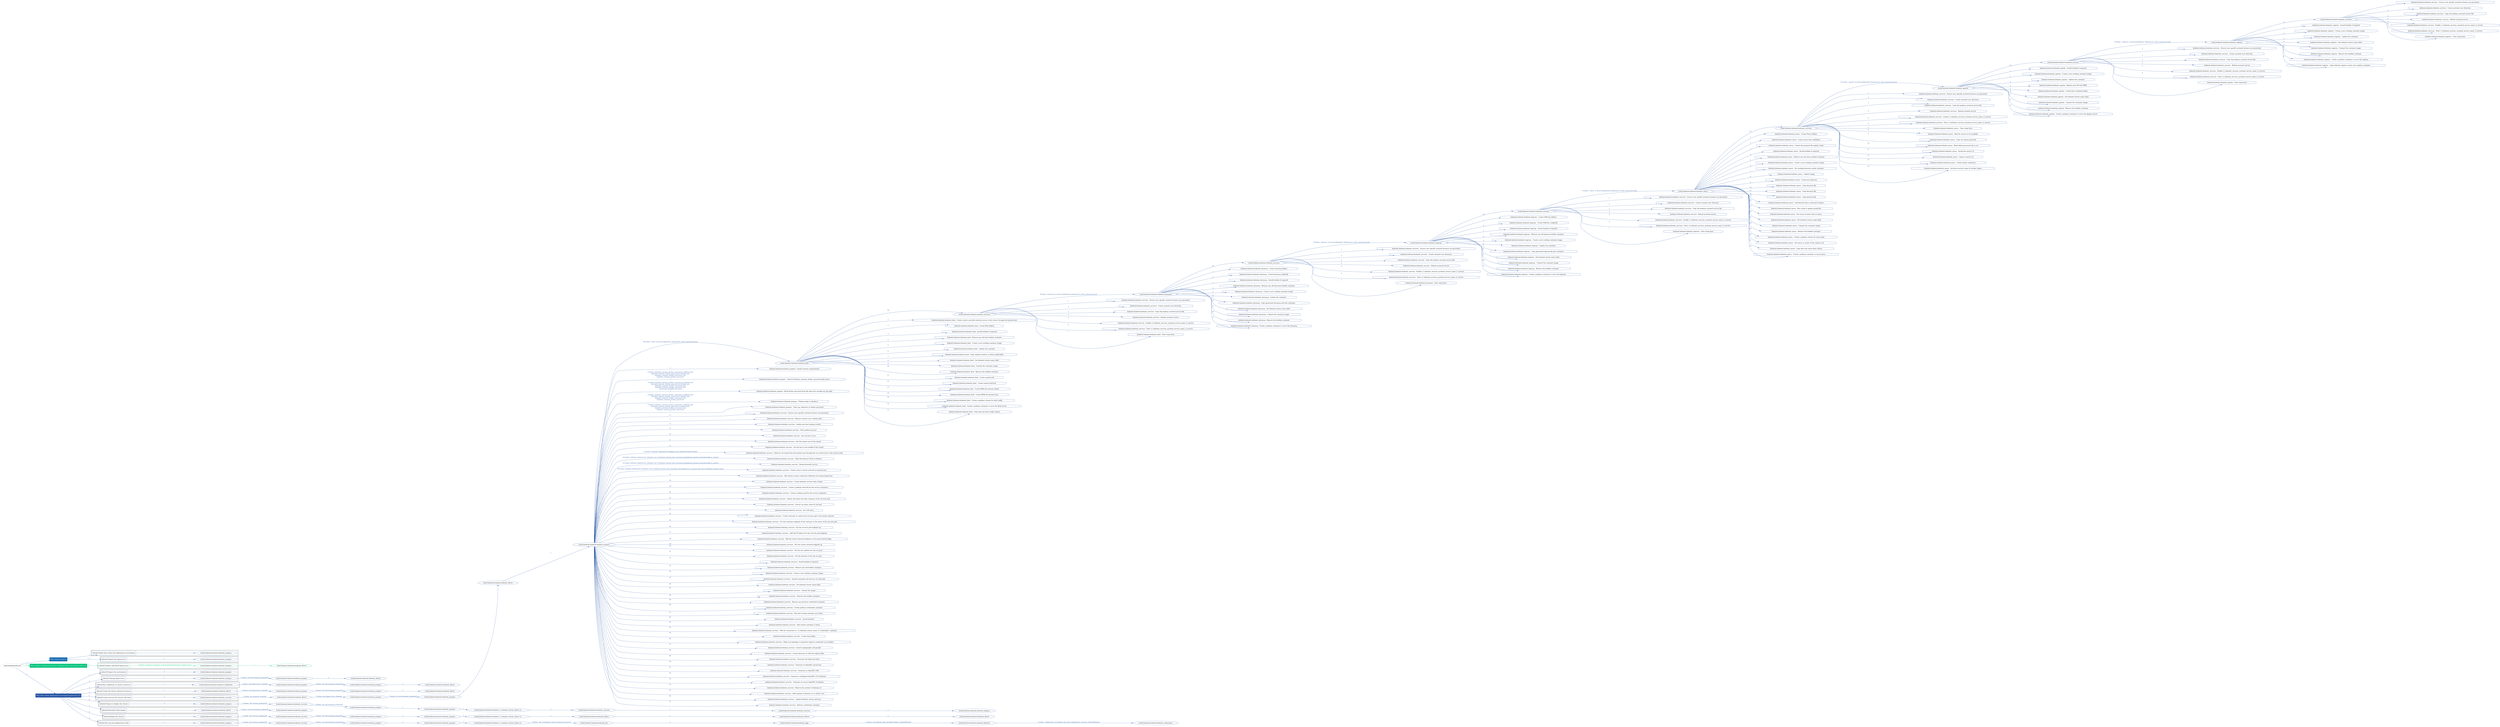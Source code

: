 digraph {
	graph [concentrate=true ordering=in rankdir=LR ratio=fill]
	edge [esep=5 sep=10]
	"kubeinit/playbook.yml" [id=root_node style=dotted]
	play_c4986d19 [label="Play: Initial setup (1)" color="#176db5" fontcolor="#ffffff" id=play_c4986d19 shape=box style=filled tooltip=localhost]
	"kubeinit/playbook.yml" -> play_c4986d19 [label="1 " color="#176db5" fontcolor="#176db5" id=edge_4c399816 labeltooltip="1 " tooltip="1 "]
	subgraph "kubeinit.kubeinit.kubeinit_prepare" {
		role_25218439 [label="[role] kubeinit.kubeinit.kubeinit_prepare" color="#176db5" id=role_25218439 tooltip="kubeinit.kubeinit.kubeinit_prepare"]
	}
	subgraph "kubeinit.kubeinit.kubeinit_prepare" {
		role_eb4c49dd [label="[role] kubeinit.kubeinit.kubeinit_prepare" color="#176db5" id=role_eb4c49dd tooltip="kubeinit.kubeinit.kubeinit_prepare"]
	}
	subgraph "Play: Initial setup (1)" {
		play_c4986d19 -> block_4089d817 [label=1 color="#176db5" fontcolor="#176db5" id=edge_60837328 labeltooltip=1 tooltip=1]
		subgraph cluster_block_4089d817 {
			block_4089d817 [label="[block] Gather facts about the deployment environment" color="#176db5" id=block_4089d817 labeltooltip="Gather facts about the deployment environment" shape=box tooltip="Gather facts about the deployment environment"]
			block_4089d817 -> role_25218439 [label="1 " color="#176db5" fontcolor="#176db5" id=edge_5487b2f8 labeltooltip="1 " tooltip="1 "]
		}
		play_c4986d19 -> block_7ae8be38 [label=2 color="#176db5" fontcolor="#176db5" id=edge_5e8a6f24 labeltooltip=2 tooltip=2]
		subgraph cluster_block_7ae8be38 {
			block_7ae8be38 [label="[block] Prepare the hypervisors" color="#176db5" id=block_7ae8be38 labeltooltip="Prepare the hypervisors" shape=box tooltip="Prepare the hypervisors"]
			block_7ae8be38 -> role_eb4c49dd [label="1 " color="#176db5" fontcolor="#176db5" id=edge_39fa0b63 labeltooltip="1 " tooltip="1 "]
		}
	}
	play_5901e4c5 [label="Play: Prepare all hypervisor hosts to deploy service and cluster nodes (0)" color="#07c57e" fontcolor="#ffffff" id=play_5901e4c5 shape=box style=filled tooltip="Play: Prepare all hypervisor hosts to deploy service and cluster nodes (0)"]
	"kubeinit/playbook.yml" -> play_5901e4c5 [label="2 " color="#07c57e" fontcolor="#07c57e" id=edge_fc8f5c3b labeltooltip="2 " tooltip="2 "]
	subgraph "kubeinit.kubeinit.kubeinit_libvirt" {
		role_a5975283 [label="[role] kubeinit.kubeinit.kubeinit_libvirt" color="#07c57e" id=role_a5975283 tooltip="kubeinit.kubeinit.kubeinit_libvirt"]
	}
	subgraph "kubeinit.kubeinit.kubeinit_prepare" {
		role_7b05e54f [label="[role] kubeinit.kubeinit.kubeinit_prepare" color="#07c57e" id=role_7b05e54f tooltip="kubeinit.kubeinit.kubeinit_prepare"]
		role_7b05e54f -> role_a5975283 [label="1 " color="#07c57e" fontcolor="#07c57e" id=edge_478a9682 labeltooltip="1 " tooltip="1 "]
	}
	subgraph "Play: Prepare all hypervisor hosts to deploy service and cluster nodes (0)" {
		play_5901e4c5 -> block_989fbbbc [label=1 color="#07c57e" fontcolor="#07c57e" id=edge_aeb140c3 labeltooltip=1 tooltip=1]
		subgraph cluster_block_989fbbbc {
			block_989fbbbc [label="[block] Prepare individual hypervisors" color="#07c57e" id=block_989fbbbc labeltooltip="Prepare individual hypervisors" shape=box tooltip="Prepare individual hypervisors"]
			block_989fbbbc -> role_7b05e54f [label="1 [when: inventory_hostname in hostvars['kubeinit-facts'].hypervisors]" color="#07c57e" fontcolor="#07c57e" id=edge_c5345ff6 labeltooltip="1 [when: inventory_hostname in hostvars['kubeinit-facts'].hypervisors]" tooltip="1 [when: inventory_hostname in hostvars['kubeinit-facts'].hypervisors]"]
		}
	}
	play_fa6e2039 [label="Play: Run cluster deployment on prepared hypervisors (1)" color="#2856a4" fontcolor="#ffffff" id=play_fa6e2039 shape=box style=filled tooltip=localhost]
	"kubeinit/playbook.yml" -> play_fa6e2039 [label="3 " color="#2856a4" fontcolor="#2856a4" id=edge_953773d5 labeltooltip="3 " tooltip="3 "]
	subgraph "kubeinit.kubeinit.kubeinit_prepare" {
		role_fa3be817 [label="[role] kubeinit.kubeinit.kubeinit_prepare" color="#2856a4" id=role_fa3be817 tooltip="kubeinit.kubeinit.kubeinit_prepare"]
	}
	subgraph "kubeinit.kubeinit.kubeinit_libvirt" {
		role_4ef4f703 [label="[role] kubeinit.kubeinit.kubeinit_libvirt" color="#2856a4" id=role_4ef4f703 tooltip="kubeinit.kubeinit.kubeinit_libvirt"]
	}
	subgraph "kubeinit.kubeinit.kubeinit_prepare" {
		role_bc8b6ab0 [label="[role] kubeinit.kubeinit.kubeinit_prepare" color="#2856a4" id=role_bc8b6ab0 tooltip="kubeinit.kubeinit.kubeinit_prepare"]
		role_bc8b6ab0 -> role_4ef4f703 [label="1 " color="#2856a4" fontcolor="#2856a4" id=edge_1482a9e1 labeltooltip="1 " tooltip="1 "]
	}
	subgraph "kubeinit.kubeinit.kubeinit_prepare" {
		role_2583e7ab [label="[role] kubeinit.kubeinit.kubeinit_prepare" color="#2856a4" id=role_2583e7ab tooltip="kubeinit.kubeinit.kubeinit_prepare"]
		role_2583e7ab -> role_bc8b6ab0 [label="1 [when: not environment_prepared]" color="#2856a4" fontcolor="#2856a4" id=edge_738feece labeltooltip="1 [when: not environment_prepared]" tooltip="1 [when: not environment_prepared]"]
	}
	subgraph "kubeinit.kubeinit.kubeinit_libvirt" {
		role_e375e8ec [label="[role] kubeinit.kubeinit.kubeinit_libvirt" color="#2856a4" id=role_e375e8ec tooltip="kubeinit.kubeinit.kubeinit_libvirt"]
	}
	subgraph "kubeinit.kubeinit.kubeinit_prepare" {
		role_721df987 [label="[role] kubeinit.kubeinit.kubeinit_prepare" color="#2856a4" id=role_721df987 tooltip="kubeinit.kubeinit.kubeinit_prepare"]
		role_721df987 -> role_e375e8ec [label="1 " color="#2856a4" fontcolor="#2856a4" id=edge_3fed8588 labeltooltip="1 " tooltip="1 "]
	}
	subgraph "kubeinit.kubeinit.kubeinit_prepare" {
		role_67327801 [label="[role] kubeinit.kubeinit.kubeinit_prepare" color="#2856a4" id=role_67327801 tooltip="kubeinit.kubeinit.kubeinit_prepare"]
		role_67327801 -> role_721df987 [label="1 [when: not environment_prepared]" color="#2856a4" fontcolor="#2856a4" id=edge_7fce46ea labeltooltip="1 [when: not environment_prepared]" tooltip="1 [when: not environment_prepared]"]
	}
	subgraph "kubeinit.kubeinit.kubeinit_validations" {
		role_81d3020f [label="[role] kubeinit.kubeinit.kubeinit_validations" color="#2856a4" id=role_81d3020f tooltip="kubeinit.kubeinit.kubeinit_validations"]
		role_81d3020f -> role_67327801 [label="1 [when: not hypervisors_cleaned]" color="#2856a4" fontcolor="#2856a4" id=edge_d6a638f8 labeltooltip="1 [when: not hypervisors_cleaned]" tooltip="1 [when: not hypervisors_cleaned]"]
	}
	subgraph "kubeinit.kubeinit.kubeinit_libvirt" {
		role_72f5874a [label="[role] kubeinit.kubeinit.kubeinit_libvirt" color="#2856a4" id=role_72f5874a tooltip="kubeinit.kubeinit.kubeinit_libvirt"]
	}
	subgraph "kubeinit.kubeinit.kubeinit_prepare" {
		role_693a8a5c [label="[role] kubeinit.kubeinit.kubeinit_prepare" color="#2856a4" id=role_693a8a5c tooltip="kubeinit.kubeinit.kubeinit_prepare"]
		role_693a8a5c -> role_72f5874a [label="1 " color="#2856a4" fontcolor="#2856a4" id=edge_cd67b0b7 labeltooltip="1 " tooltip="1 "]
	}
	subgraph "kubeinit.kubeinit.kubeinit_prepare" {
		role_ca8e2ada [label="[role] kubeinit.kubeinit.kubeinit_prepare" color="#2856a4" id=role_ca8e2ada tooltip="kubeinit.kubeinit.kubeinit_prepare"]
		role_ca8e2ada -> role_693a8a5c [label="1 [when: not environment_prepared]" color="#2856a4" fontcolor="#2856a4" id=edge_04b77017 labeltooltip="1 [when: not environment_prepared]" tooltip="1 [when: not environment_prepared]"]
	}
	subgraph "kubeinit.kubeinit.kubeinit_libvirt" {
		role_264e7abb [label="[role] kubeinit.kubeinit.kubeinit_libvirt" color="#2856a4" id=role_264e7abb tooltip="kubeinit.kubeinit.kubeinit_libvirt"]
		role_264e7abb -> role_ca8e2ada [label="1 [when: not hypervisors_cleaned]" color="#2856a4" fontcolor="#2856a4" id=edge_c13fc697 labeltooltip="1 [when: not hypervisors_cleaned]" tooltip="1 [when: not hypervisors_cleaned]"]
	}
	subgraph "kubeinit.kubeinit.kubeinit_services" {
		role_35b5c8bd [label="[role] kubeinit.kubeinit.kubeinit_services" color="#2856a4" id=role_35b5c8bd tooltip="kubeinit.kubeinit.kubeinit_services"]
		task_0f96a221 [label="kubeinit.kubeinit.kubeinit_services : Ensure user specific systemd instance are persistent" color="#2856a4" id=task_0f96a221 shape=octagon tooltip="kubeinit.kubeinit.kubeinit_services : Ensure user specific systemd instance are persistent"]
		role_35b5c8bd -> task_0f96a221 [label="1 " color="#2856a4" fontcolor="#2856a4" id=edge_f7828ce3 labeltooltip="1 " tooltip="1 "]
		task_30f3373f [label="kubeinit.kubeinit.kubeinit_services : Create systemd user directory" color="#2856a4" id=task_30f3373f shape=octagon tooltip="kubeinit.kubeinit.kubeinit_services : Create systemd user directory"]
		role_35b5c8bd -> task_30f3373f [label="2 " color="#2856a4" fontcolor="#2856a4" id=edge_ba199c04 labeltooltip="2 " tooltip="2 "]
		task_d44410f3 [label="kubeinit.kubeinit.kubeinit_services : Copy the podman systemd service file" color="#2856a4" id=task_d44410f3 shape=octagon tooltip="kubeinit.kubeinit.kubeinit_services : Copy the podman systemd service file"]
		role_35b5c8bd -> task_d44410f3 [label="3 " color="#2856a4" fontcolor="#2856a4" id=edge_d987a64b labeltooltip="3 " tooltip="3 "]
		task_1ae6079d [label="kubeinit.kubeinit.kubeinit_services : Reload systemd service" color="#2856a4" id=task_1ae6079d shape=octagon tooltip="kubeinit.kubeinit.kubeinit_services : Reload systemd service"]
		role_35b5c8bd -> task_1ae6079d [label="4 " color="#2856a4" fontcolor="#2856a4" id=edge_c01ac708 labeltooltip="4 " tooltip="4 "]
		task_48d731ce [label="kubeinit.kubeinit.kubeinit_services : Enable {{ kubeinit_services_systemd_service_name }}.service" color="#2856a4" id=task_48d731ce shape=octagon tooltip="kubeinit.kubeinit.kubeinit_services : Enable {{ kubeinit_services_systemd_service_name }}.service"]
		role_35b5c8bd -> task_48d731ce [label="5 " color="#2856a4" fontcolor="#2856a4" id=edge_4da3d91c labeltooltip="5 " tooltip="5 "]
		task_d0da45c9 [label="kubeinit.kubeinit.kubeinit_services : Start {{ kubeinit_services_systemd_service_name }}.service" color="#2856a4" id=task_d0da45c9 shape=octagon tooltip="kubeinit.kubeinit.kubeinit_services : Start {{ kubeinit_services_systemd_service_name }}.service"]
		role_35b5c8bd -> task_d0da45c9 [label="6 " color="#2856a4" fontcolor="#2856a4" id=edge_a81bf8e8 labeltooltip="6 " tooltip="6 "]
		task_549ae047 [label="kubeinit.kubeinit.kubeinit_registry : Clear temp facts" color="#2856a4" id=task_549ae047 shape=octagon tooltip="kubeinit.kubeinit.kubeinit_registry : Clear temp facts"]
		role_35b5c8bd -> task_549ae047 [label="7 " color="#2856a4" fontcolor="#2856a4" id=edge_a4c99d11 labeltooltip="7 " tooltip="7 "]
	}
	subgraph "kubeinit.kubeinit.kubeinit_registry" {
		role_5dd3e8ae [label="[role] kubeinit.kubeinit.kubeinit_registry" color="#2856a4" id=role_5dd3e8ae tooltip="kubeinit.kubeinit.kubeinit_registry"]
		task_fd39e5f6 [label="kubeinit.kubeinit.kubeinit_registry : Install buildah if required" color="#2856a4" id=task_fd39e5f6 shape=octagon tooltip="kubeinit.kubeinit.kubeinit_registry : Install buildah if required"]
		role_5dd3e8ae -> task_fd39e5f6 [label="1 " color="#2856a4" fontcolor="#2856a4" id=edge_75545d32 labeltooltip="1 " tooltip="1 "]
		task_7cb21141 [label="kubeinit.kubeinit.kubeinit_registry : Create a new working container image" color="#2856a4" id=task_7cb21141 shape=octagon tooltip="kubeinit.kubeinit.kubeinit_registry : Create a new working container image"]
		role_5dd3e8ae -> task_7cb21141 [label="2 " color="#2856a4" fontcolor="#2856a4" id=edge_8cb5f3e8 labeltooltip="2 " tooltip="2 "]
		task_f432c872 [label="kubeinit.kubeinit.kubeinit_registry : Update the container" color="#2856a4" id=task_f432c872 shape=octagon tooltip="kubeinit.kubeinit.kubeinit_registry : Update the container"]
		role_5dd3e8ae -> task_f432c872 [label="3 " color="#2856a4" fontcolor="#2856a4" id=edge_f6f9bef7 labeltooltip="3 " tooltip="3 "]
		task_819ed1d3 [label="kubeinit.kubeinit.kubeinit_registry : Set kubeinit-cluster-name label" color="#2856a4" id=task_819ed1d3 shape=octagon tooltip="kubeinit.kubeinit.kubeinit_registry : Set kubeinit-cluster-name label"]
		role_5dd3e8ae -> task_819ed1d3 [label="4 " color="#2856a4" fontcolor="#2856a4" id=edge_bf0cb049 labeltooltip="4 " tooltip="4 "]
		task_7230f483 [label="kubeinit.kubeinit.kubeinit_registry : Commit the container image" color="#2856a4" id=task_7230f483 shape=octagon tooltip="kubeinit.kubeinit.kubeinit_registry : Commit the container image"]
		role_5dd3e8ae -> task_7230f483 [label="5 " color="#2856a4" fontcolor="#2856a4" id=edge_2b374cd2 labeltooltip="5 " tooltip="5 "]
		task_dab30339 [label="kubeinit.kubeinit.kubeinit_registry : Remove the buildah container" color="#2856a4" id=task_dab30339 shape=octagon tooltip="kubeinit.kubeinit.kubeinit_registry : Remove the buildah container"]
		role_5dd3e8ae -> task_dab30339 [label="6 " color="#2856a4" fontcolor="#2856a4" id=edge_98dea828 labeltooltip="6 " tooltip="6 "]
		task_88c3fb70 [label="kubeinit.kubeinit.kubeinit_registry : Create a podman container to serve the registry" color="#2856a4" id=task_88c3fb70 shape=octagon tooltip="kubeinit.kubeinit.kubeinit_registry : Create a podman container to serve the registry"]
		role_5dd3e8ae -> task_88c3fb70 [label="7 " color="#2856a4" fontcolor="#2856a4" id=edge_dcb890c3 labeltooltip="7 " tooltip="7 "]
		task_0010339c [label="kubeinit.kubeinit.kubeinit_registry : Copy kubeinit registry secrets into registry container" color="#2856a4" id=task_0010339c shape=octagon tooltip="kubeinit.kubeinit.kubeinit_registry : Copy kubeinit registry secrets into registry container"]
		role_5dd3e8ae -> task_0010339c [label="8 " color="#2856a4" fontcolor="#2856a4" id=edge_9cb6b97b labeltooltip="8 " tooltip="8 "]
		role_5dd3e8ae -> role_35b5c8bd [label="9 " color="#2856a4" fontcolor="#2856a4" id=edge_b5917acd labeltooltip="9 " tooltip="9 "]
	}
	subgraph "kubeinit.kubeinit.kubeinit_services" {
		role_daaa89ce [label="[role] kubeinit.kubeinit.kubeinit_services" color="#2856a4" id=role_daaa89ce tooltip="kubeinit.kubeinit.kubeinit_services"]
		task_bdbf6069 [label="kubeinit.kubeinit.kubeinit_services : Ensure user specific systemd instance are persistent" color="#2856a4" id=task_bdbf6069 shape=octagon tooltip="kubeinit.kubeinit.kubeinit_services : Ensure user specific systemd instance are persistent"]
		role_daaa89ce -> task_bdbf6069 [label="1 " color="#2856a4" fontcolor="#2856a4" id=edge_16246a29 labeltooltip="1 " tooltip="1 "]
		task_36faf305 [label="kubeinit.kubeinit.kubeinit_services : Create systemd user directory" color="#2856a4" id=task_36faf305 shape=octagon tooltip="kubeinit.kubeinit.kubeinit_services : Create systemd user directory"]
		role_daaa89ce -> task_36faf305 [label="2 " color="#2856a4" fontcolor="#2856a4" id=edge_e0e8960c labeltooltip="2 " tooltip="2 "]
		task_a7283dfd [label="kubeinit.kubeinit.kubeinit_services : Copy the podman systemd service file" color="#2856a4" id=task_a7283dfd shape=octagon tooltip="kubeinit.kubeinit.kubeinit_services : Copy the podman systemd service file"]
		role_daaa89ce -> task_a7283dfd [label="3 " color="#2856a4" fontcolor="#2856a4" id=edge_c807c7af labeltooltip="3 " tooltip="3 "]
		task_12f6bd1a [label="kubeinit.kubeinit.kubeinit_services : Reload systemd service" color="#2856a4" id=task_12f6bd1a shape=octagon tooltip="kubeinit.kubeinit.kubeinit_services : Reload systemd service"]
		role_daaa89ce -> task_12f6bd1a [label="4 " color="#2856a4" fontcolor="#2856a4" id=edge_7dfdfa34 labeltooltip="4 " tooltip="4 "]
		task_155904ad [label="kubeinit.kubeinit.kubeinit_services : Enable {{ kubeinit_services_systemd_service_name }}.service" color="#2856a4" id=task_155904ad shape=octagon tooltip="kubeinit.kubeinit.kubeinit_services : Enable {{ kubeinit_services_systemd_service_name }}.service"]
		role_daaa89ce -> task_155904ad [label="5 " color="#2856a4" fontcolor="#2856a4" id=edge_767a83cb labeltooltip="5 " tooltip="5 "]
		task_0fd1d65d [label="kubeinit.kubeinit.kubeinit_services : Start {{ kubeinit_services_systemd_service_name }}.service" color="#2856a4" id=task_0fd1d65d shape=octagon tooltip="kubeinit.kubeinit.kubeinit_services : Start {{ kubeinit_services_systemd_service_name }}.service"]
		role_daaa89ce -> task_0fd1d65d [label="6 " color="#2856a4" fontcolor="#2856a4" id=edge_f02d5fa2 labeltooltip="6 " tooltip="6 "]
		task_afa828eb [label="kubeinit.kubeinit.kubeinit_apache : Clear temp facts" color="#2856a4" id=task_afa828eb shape=octagon tooltip="kubeinit.kubeinit.kubeinit_apache : Clear temp facts"]
		role_daaa89ce -> task_afa828eb [label="7 " color="#2856a4" fontcolor="#2856a4" id=edge_0ea1547a labeltooltip="7 " tooltip="7 "]
		role_daaa89ce -> role_5dd3e8ae [label="8 [when: 'registry' in hostvars[kubeinit_deployment_node_name].services]" color="#2856a4" fontcolor="#2856a4" id=edge_1fa30fd0 labeltooltip="8 [when: 'registry' in hostvars[kubeinit_deployment_node_name].services]" tooltip="8 [when: 'registry' in hostvars[kubeinit_deployment_node_name].services]"]
	}
	subgraph "kubeinit.kubeinit.kubeinit_apache" {
		role_8aea6520 [label="[role] kubeinit.kubeinit.kubeinit_apache" color="#2856a4" id=role_8aea6520 tooltip="kubeinit.kubeinit.kubeinit_apache"]
		task_5cffee00 [label="kubeinit.kubeinit.kubeinit_apache : Install buildah if required" color="#2856a4" id=task_5cffee00 shape=octagon tooltip="kubeinit.kubeinit.kubeinit_apache : Install buildah if required"]
		role_8aea6520 -> task_5cffee00 [label="1 " color="#2856a4" fontcolor="#2856a4" id=edge_caa69247 labeltooltip="1 " tooltip="1 "]
		task_a5fee2a4 [label="kubeinit.kubeinit.kubeinit_apache : Create a new working container image" color="#2856a4" id=task_a5fee2a4 shape=octagon tooltip="kubeinit.kubeinit.kubeinit_apache : Create a new working container image"]
		role_8aea6520 -> task_a5fee2a4 [label="2 " color="#2856a4" fontcolor="#2856a4" id=edge_4930b4b7 labeltooltip="2 " tooltip="2 "]
		task_a27d25a5 [label="kubeinit.kubeinit.kubeinit_apache : Update the container" color="#2856a4" id=task_a27d25a5 shape=octagon tooltip="kubeinit.kubeinit.kubeinit_apache : Update the container"]
		role_8aea6520 -> task_a27d25a5 [label="3 " color="#2856a4" fontcolor="#2856a4" id=edge_968669dc labeltooltip="3 " tooltip="3 "]
		task_7e366d62 [label="kubeinit.kubeinit.kubeinit_apache : Replace port 80 with 8080" color="#2856a4" id=task_7e366d62 shape=octagon tooltip="kubeinit.kubeinit.kubeinit_apache : Replace port 80 with 8080"]
		role_8aea6520 -> task_7e366d62 [label="4 " color="#2856a4" fontcolor="#2856a4" id=edge_137b0c47 labeltooltip="4 " tooltip="4 "]
		task_ef007148 [label="kubeinit.kubeinit.kubeinit_apache : Create link to kubeinit folder" color="#2856a4" id=task_ef007148 shape=octagon tooltip="kubeinit.kubeinit.kubeinit_apache : Create link to kubeinit folder"]
		role_8aea6520 -> task_ef007148 [label="5 " color="#2856a4" fontcolor="#2856a4" id=edge_020c3b0e labeltooltip="5 " tooltip="5 "]
		task_826493fe [label="kubeinit.kubeinit.kubeinit_apache : Set kubeinit-cluster-name label" color="#2856a4" id=task_826493fe shape=octagon tooltip="kubeinit.kubeinit.kubeinit_apache : Set kubeinit-cluster-name label"]
		role_8aea6520 -> task_826493fe [label="6 " color="#2856a4" fontcolor="#2856a4" id=edge_9af15e65 labeltooltip="6 " tooltip="6 "]
		task_53a6bb70 [label="kubeinit.kubeinit.kubeinit_apache : Commit the container image" color="#2856a4" id=task_53a6bb70 shape=octagon tooltip="kubeinit.kubeinit.kubeinit_apache : Commit the container image"]
		role_8aea6520 -> task_53a6bb70 [label="7 " color="#2856a4" fontcolor="#2856a4" id=edge_3706d452 labeltooltip="7 " tooltip="7 "]
		task_bf955e9b [label="kubeinit.kubeinit.kubeinit_apache : Remove the buildah container" color="#2856a4" id=task_bf955e9b shape=octagon tooltip="kubeinit.kubeinit.kubeinit_apache : Remove the buildah container"]
		role_8aea6520 -> task_bf955e9b [label="8 " color="#2856a4" fontcolor="#2856a4" id=edge_e9fab594 labeltooltip="8 " tooltip="8 "]
		task_c0d090ac [label="kubeinit.kubeinit.kubeinit_apache : Create a podman container to serve the Apache server" color="#2856a4" id=task_c0d090ac shape=octagon tooltip="kubeinit.kubeinit.kubeinit_apache : Create a podman container to serve the Apache server"]
		role_8aea6520 -> task_c0d090ac [label="9 " color="#2856a4" fontcolor="#2856a4" id=edge_356ec7a7 labeltooltip="9 " tooltip="9 "]
		role_8aea6520 -> role_daaa89ce [label="10 " color="#2856a4" fontcolor="#2856a4" id=edge_9591a443 labeltooltip="10 " tooltip="10 "]
	}
	subgraph "kubeinit.kubeinit.kubeinit_services" {
		role_7df56b85 [label="[role] kubeinit.kubeinit.kubeinit_services" color="#2856a4" id=role_7df56b85 tooltip="kubeinit.kubeinit.kubeinit_services"]
		task_e46e49f7 [label="kubeinit.kubeinit.kubeinit_services : Ensure user specific systemd instance are persistent" color="#2856a4" id=task_e46e49f7 shape=octagon tooltip="kubeinit.kubeinit.kubeinit_services : Ensure user specific systemd instance are persistent"]
		role_7df56b85 -> task_e46e49f7 [label="1 " color="#2856a4" fontcolor="#2856a4" id=edge_f320ab93 labeltooltip="1 " tooltip="1 "]
		task_3d327ff7 [label="kubeinit.kubeinit.kubeinit_services : Create systemd user directory" color="#2856a4" id=task_3d327ff7 shape=octagon tooltip="kubeinit.kubeinit.kubeinit_services : Create systemd user directory"]
		role_7df56b85 -> task_3d327ff7 [label="2 " color="#2856a4" fontcolor="#2856a4" id=edge_a1ab568b labeltooltip="2 " tooltip="2 "]
		task_d2bc4a07 [label="kubeinit.kubeinit.kubeinit_services : Copy the podman systemd service file" color="#2856a4" id=task_d2bc4a07 shape=octagon tooltip="kubeinit.kubeinit.kubeinit_services : Copy the podman systemd service file"]
		role_7df56b85 -> task_d2bc4a07 [label="3 " color="#2856a4" fontcolor="#2856a4" id=edge_b3a22724 labeltooltip="3 " tooltip="3 "]
		task_eaf5f05a [label="kubeinit.kubeinit.kubeinit_services : Reload systemd service" color="#2856a4" id=task_eaf5f05a shape=octagon tooltip="kubeinit.kubeinit.kubeinit_services : Reload systemd service"]
		role_7df56b85 -> task_eaf5f05a [label="4 " color="#2856a4" fontcolor="#2856a4" id=edge_4e91f9fc labeltooltip="4 " tooltip="4 "]
		task_a7ebf429 [label="kubeinit.kubeinit.kubeinit_services : Enable {{ kubeinit_services_systemd_service_name }}.service" color="#2856a4" id=task_a7ebf429 shape=octagon tooltip="kubeinit.kubeinit.kubeinit_services : Enable {{ kubeinit_services_systemd_service_name }}.service"]
		role_7df56b85 -> task_a7ebf429 [label="5 " color="#2856a4" fontcolor="#2856a4" id=edge_c7fdc7aa labeltooltip="5 " tooltip="5 "]
		task_59e6923c [label="kubeinit.kubeinit.kubeinit_services : Start {{ kubeinit_services_systemd_service_name }}.service" color="#2856a4" id=task_59e6923c shape=octagon tooltip="kubeinit.kubeinit.kubeinit_services : Start {{ kubeinit_services_systemd_service_name }}.service"]
		role_7df56b85 -> task_59e6923c [label="6 " color="#2856a4" fontcolor="#2856a4" id=edge_ff230324 labeltooltip="6 " tooltip="6 "]
		task_25762b58 [label="kubeinit.kubeinit.kubeinit_nexus : Clear temp facts" color="#2856a4" id=task_25762b58 shape=octagon tooltip="kubeinit.kubeinit.kubeinit_nexus : Clear temp facts"]
		role_7df56b85 -> task_25762b58 [label="7 " color="#2856a4" fontcolor="#2856a4" id=edge_3c93cc84 labeltooltip="7 " tooltip="7 "]
		task_dec704d7 [label="kubeinit.kubeinit.kubeinit_nexus : Wait for service to be available" color="#2856a4" id=task_dec704d7 shape=octagon tooltip="kubeinit.kubeinit.kubeinit_nexus : Wait for service to be available"]
		role_7df56b85 -> task_dec704d7 [label="8 " color="#2856a4" fontcolor="#2856a4" id=edge_41b0d326 labeltooltip="8 " tooltip="8 "]
		task_3b3680e9 [label="kubeinit.kubeinit.kubeinit_nexus : Copy out admin password" color="#2856a4" id=task_3b3680e9 shape=octagon tooltip="kubeinit.kubeinit.kubeinit_nexus : Copy out admin password"]
		role_7df56b85 -> task_3b3680e9 [label="9 " color="#2856a4" fontcolor="#2856a4" id=edge_9baafa31 labeltooltip="9 " tooltip="9 "]
		task_0b3c2f10 [label="kubeinit.kubeinit.kubeinit_nexus : Read admin password into a var" color="#2856a4" id=task_0b3c2f10 shape=octagon tooltip="kubeinit.kubeinit.kubeinit_nexus : Read admin password into a var"]
		role_7df56b85 -> task_0b3c2f10 [label="10 " color="#2856a4" fontcolor="#2856a4" id=edge_952c56c2 labeltooltip="10 " tooltip="10 "]
		task_af4492d8 [label="kubeinit.kubeinit.kubeinit_nexus : Install the nexus3 cli" color="#2856a4" id=task_af4492d8 shape=octagon tooltip="kubeinit.kubeinit.kubeinit_nexus : Install the nexus3 cli"]
		role_7df56b85 -> task_af4492d8 [label="11 " color="#2856a4" fontcolor="#2856a4" id=edge_5f76aab4 labeltooltip="11 " tooltip="11 "]
		task_c75a3c70 [label="kubeinit.kubeinit.kubeinit_nexus : Login to nexus3 cli" color="#2856a4" id=task_c75a3c70 shape=octagon tooltip="kubeinit.kubeinit.kubeinit_nexus : Login to nexus3 cli"]
		role_7df56b85 -> task_c75a3c70 [label="12 " color="#2856a4" fontcolor="#2856a4" id=edge_ebcaeb33 labeltooltip="12 " tooltip="12 "]
		task_90fc33fd [label="kubeinit.kubeinit.kubeinit_nexus : Create docker repository" color="#2856a4" id=task_90fc33fd shape=octagon tooltip="kubeinit.kubeinit.kubeinit_nexus : Create docker repository"]
		role_7df56b85 -> task_90fc33fd [label="13 " color="#2856a4" fontcolor="#2856a4" id=edge_c9e68ab7 labeltooltip="13 " tooltip="13 "]
		task_a4000f76 [label="kubeinit.kubeinit.kubeinit_nexus : Activate security realm for docker tokens" color="#2856a4" id=task_a4000f76 shape=octagon tooltip="kubeinit.kubeinit.kubeinit_nexus : Activate security realm for docker tokens"]
		role_7df56b85 -> task_a4000f76 [label="14 " color="#2856a4" fontcolor="#2856a4" id=edge_d4527b0d labeltooltip="14 " tooltip="14 "]
		role_7df56b85 -> role_8aea6520 [label="15 [when: 'apache' in hostvars[kubeinit_deployment_node_name].services]" color="#2856a4" fontcolor="#2856a4" id=edge_a5afcffd labeltooltip="15 [when: 'apache' in hostvars[kubeinit_deployment_node_name].services]" tooltip="15 [when: 'apache' in hostvars[kubeinit_deployment_node_name].services]"]
	}
	subgraph "kubeinit.kubeinit.kubeinit_nexus" {
		role_763730dc [label="[role] kubeinit.kubeinit.kubeinit_nexus" color="#2856a4" id=role_763730dc tooltip="kubeinit.kubeinit.kubeinit_nexus"]
		task_57fbec84 [label="kubeinit.kubeinit.kubeinit_nexus : Create Nexus folders" color="#2856a4" id=task_57fbec84 shape=octagon tooltip="kubeinit.kubeinit.kubeinit_nexus : Create Nexus folders"]
		role_763730dc -> task_57fbec84 [label="1 " color="#2856a4" fontcolor="#2856a4" id=edge_e57d84b0 labeltooltip="1 " tooltip="1 "]
		task_40a2c47e [label="kubeinit.kubeinit.kubeinit_nexus : Create nexus-data subfolders" color="#2856a4" id=task_40a2c47e shape=octagon tooltip="kubeinit.kubeinit.kubeinit_nexus : Create nexus-data subfolders"]
		role_763730dc -> task_40a2c47e [label="2 " color="#2856a4" fontcolor="#2856a4" id=edge_3c85ae98 labeltooltip="2 " tooltip="2 "]
		task_21b360cd [label="kubeinit.kubeinit.kubeinit_nexus : Create the property file update script" color="#2856a4" id=task_21b360cd shape=octagon tooltip="kubeinit.kubeinit.kubeinit_nexus : Create the property file update script"]
		role_763730dc -> task_21b360cd [label="3 " color="#2856a4" fontcolor="#2856a4" id=edge_8cc09bc6 labeltooltip="3 " tooltip="3 "]
		task_7871aada [label="kubeinit.kubeinit.kubeinit_nexus : Install buildah if required" color="#2856a4" id=task_7871aada shape=octagon tooltip="kubeinit.kubeinit.kubeinit_nexus : Install buildah if required"]
		role_763730dc -> task_7871aada [label="4 " color="#2856a4" fontcolor="#2856a4" id=edge_6b48803e labeltooltip="4 " tooltip="4 "]
		task_a1697613 [label="kubeinit.kubeinit.kubeinit_nexus : Remove any old nexus buildah container" color="#2856a4" id=task_a1697613 shape=octagon tooltip="kubeinit.kubeinit.kubeinit_nexus : Remove any old nexus buildah container"]
		role_763730dc -> task_a1697613 [label="5 " color="#2856a4" fontcolor="#2856a4" id=edge_f4a9931d labeltooltip="5 " tooltip="5 "]
		task_29a21c05 [label="kubeinit.kubeinit.kubeinit_nexus : Create a new working container image" color="#2856a4" id=task_29a21c05 shape=octagon tooltip="kubeinit.kubeinit.kubeinit_nexus : Create a new working container image"]
		role_763730dc -> task_29a21c05 [label="6 " color="#2856a4" fontcolor="#2856a4" id=edge_1d352c6b labeltooltip="6 " tooltip="6 "]
		task_4cab8132 [label="kubeinit.kubeinit.kubeinit_nexus : Set working directory inside container" color="#2856a4" id=task_4cab8132 shape=octagon tooltip="kubeinit.kubeinit.kubeinit_nexus : Set working directory inside container"]
		role_763730dc -> task_4cab8132 [label="7 " color="#2856a4" fontcolor="#2856a4" id=edge_aaf98c3d labeltooltip="7 " tooltip="7 "]
		task_82274257 [label="kubeinit.kubeinit.kubeinit_nexus : Update image" color="#2856a4" id=task_82274257 shape=octagon tooltip="kubeinit.kubeinit.kubeinit_nexus : Update image"]
		role_763730dc -> task_82274257 [label="8 " color="#2856a4" fontcolor="#2856a4" id=edge_c62c8280 labeltooltip="8 " tooltip="8 "]
		task_f8dc3119 [label="kubeinit.kubeinit.kubeinit_nexus : Create java keystore" color="#2856a4" id=task_f8dc3119 shape=octagon tooltip="kubeinit.kubeinit.kubeinit_nexus : Create java keystore"]
		role_763730dc -> task_f8dc3119 [label="9 " color="#2856a4" fontcolor="#2856a4" id=edge_76fdad0b labeltooltip="9 " tooltip="9 "]
		task_f6b2a597 [label="kubeinit.kubeinit.kubeinit_nexus : Copy keystore file" color="#2856a4" id=task_f6b2a597 shape=octagon tooltip="kubeinit.kubeinit.kubeinit_nexus : Copy keystore file"]
		role_763730dc -> task_f6b2a597 [label="10 " color="#2856a4" fontcolor="#2856a4" id=edge_b4c7ac9e labeltooltip="10 " tooltip="10 "]
		task_09ec08f8 [label="kubeinit.kubeinit.kubeinit_nexus : Copy keystore file" color="#2856a4" id=task_09ec08f8 shape=octagon tooltip="kubeinit.kubeinit.kubeinit_nexus : Copy keystore file"]
		role_763730dc -> task_09ec08f8 [label="11 " color="#2856a4" fontcolor="#2856a4" id=edge_6d93e2c3 labeltooltip="11 " tooltip="11 "]
		task_cc7ea37a [label="kubeinit.kubeinit.kubeinit_nexus : Copy keystore file" color="#2856a4" id=task_cc7ea37a shape=octagon tooltip="kubeinit.kubeinit.kubeinit_nexus : Copy keystore file"]
		role_763730dc -> task_cc7ea37a [label="12 " color="#2856a4" fontcolor="#2856a4" id=edge_bd122be1 labeltooltip="12 " tooltip="12 "]
		task_37a66fb7 [label="kubeinit.kubeinit.kubeinit_nexus : Link keystore file to alternate location" color="#2856a4" id=task_37a66fb7 shape=octagon tooltip="kubeinit.kubeinit.kubeinit_nexus : Link keystore file to alternate location"]
		role_763730dc -> task_37a66fb7 [label="13 " color="#2856a4" fontcolor="#2856a4" id=edge_d4f8020c labeltooltip="13 " tooltip="13 "]
		task_f0216025 [label="kubeinit.kubeinit.kubeinit_nexus : Run script to update properties" color="#2856a4" id=task_f0216025 shape=octagon tooltip="kubeinit.kubeinit.kubeinit_nexus : Run script to update properties"]
		role_763730dc -> task_f0216025 [label="14 " color="#2856a4" fontcolor="#2856a4" id=edge_b0fd1ad3 labeltooltip="14 " tooltip="14 "]
		task_912a58c6 [label="kubeinit.kubeinit.kubeinit_nexus : Set owner of nexus data to nexus" color="#2856a4" id=task_912a58c6 shape=octagon tooltip="kubeinit.kubeinit.kubeinit_nexus : Set owner of nexus data to nexus"]
		role_763730dc -> task_912a58c6 [label="15 " color="#2856a4" fontcolor="#2856a4" id=edge_5b1e2de8 labeltooltip="15 " tooltip="15 "]
		task_3f3adaf3 [label="kubeinit.kubeinit.kubeinit_nexus : Set kubeinit-cluster-name label" color="#2856a4" id=task_3f3adaf3 shape=octagon tooltip="kubeinit.kubeinit.kubeinit_nexus : Set kubeinit-cluster-name label"]
		role_763730dc -> task_3f3adaf3 [label="16 " color="#2856a4" fontcolor="#2856a4" id=edge_36afd9ee labeltooltip="16 " tooltip="16 "]
		task_86e616b8 [label="kubeinit.kubeinit.kubeinit_nexus : Commit the container image" color="#2856a4" id=task_86e616b8 shape=octagon tooltip="kubeinit.kubeinit.kubeinit_nexus : Commit the container image"]
		role_763730dc -> task_86e616b8 [label="17 " color="#2856a4" fontcolor="#2856a4" id=edge_5d8ce92d labeltooltip="17 " tooltip="17 "]
		task_e5edf1d6 [label="kubeinit.kubeinit.kubeinit_nexus : Remove the buildah container" color="#2856a4" id=task_e5edf1d6 shape=octagon tooltip="kubeinit.kubeinit.kubeinit_nexus : Remove the buildah container"]
		role_763730dc -> task_e5edf1d6 [label="18 " color="#2856a4" fontcolor="#2856a4" id=edge_5bdf4211 labeltooltip="18 " tooltip="18 "]
		task_4debcdb9 [label="kubeinit.kubeinit.kubeinit_nexus : Create a podman volume for nexus data" color="#2856a4" id=task_4debcdb9 shape=octagon tooltip="kubeinit.kubeinit.kubeinit_nexus : Create a podman volume for nexus data"]
		role_763730dc -> task_4debcdb9 [label="19 " color="#2856a4" fontcolor="#2856a4" id=edge_daee31a3 labeltooltip="19 " tooltip="19 "]
		task_9f561d79 [label="kubeinit.kubeinit.kubeinit_nexus : Set nexus as owner of the volume root" color="#2856a4" id=task_9f561d79 shape=octagon tooltip="kubeinit.kubeinit.kubeinit_nexus : Set nexus as owner of the volume root"]
		role_763730dc -> task_9f561d79 [label="20 " color="#2856a4" fontcolor="#2856a4" id=edge_5b6cf1a6 labeltooltip="20 " tooltip="20 "]
		task_aead36d4 [label="kubeinit.kubeinit.kubeinit_nexus : Copy data into nexus-data volume" color="#2856a4" id=task_aead36d4 shape=octagon tooltip="kubeinit.kubeinit.kubeinit_nexus : Copy data into nexus-data volume"]
		role_763730dc -> task_aead36d4 [label="21 " color="#2856a4" fontcolor="#2856a4" id=edge_e3eda8c7 labeltooltip="21 " tooltip="21 "]
		task_fd4c263d [label="kubeinit.kubeinit.kubeinit_nexus : Create a podman container to serve nexus" color="#2856a4" id=task_fd4c263d shape=octagon tooltip="kubeinit.kubeinit.kubeinit_nexus : Create a podman container to serve nexus"]
		role_763730dc -> task_fd4c263d [label="22 " color="#2856a4" fontcolor="#2856a4" id=edge_d8f3c882 labeltooltip="22 " tooltip="22 "]
		role_763730dc -> role_7df56b85 [label="23 " color="#2856a4" fontcolor="#2856a4" id=edge_5730253a labeltooltip="23 " tooltip="23 "]
	}
	subgraph "kubeinit.kubeinit.kubeinit_services" {
		role_12c864e3 [label="[role] kubeinit.kubeinit.kubeinit_services" color="#2856a4" id=role_12c864e3 tooltip="kubeinit.kubeinit.kubeinit_services"]
		task_aebc11a9 [label="kubeinit.kubeinit.kubeinit_services : Ensure user specific systemd instance are persistent" color="#2856a4" id=task_aebc11a9 shape=octagon tooltip="kubeinit.kubeinit.kubeinit_services : Ensure user specific systemd instance are persistent"]
		role_12c864e3 -> task_aebc11a9 [label="1 " color="#2856a4" fontcolor="#2856a4" id=edge_dfaa16e3 labeltooltip="1 " tooltip="1 "]
		task_cf13c0c3 [label="kubeinit.kubeinit.kubeinit_services : Create systemd user directory" color="#2856a4" id=task_cf13c0c3 shape=octagon tooltip="kubeinit.kubeinit.kubeinit_services : Create systemd user directory"]
		role_12c864e3 -> task_cf13c0c3 [label="2 " color="#2856a4" fontcolor="#2856a4" id=edge_d451265d labeltooltip="2 " tooltip="2 "]
		task_ed2bdaa4 [label="kubeinit.kubeinit.kubeinit_services : Copy the podman systemd service file" color="#2856a4" id=task_ed2bdaa4 shape=octagon tooltip="kubeinit.kubeinit.kubeinit_services : Copy the podman systemd service file"]
		role_12c864e3 -> task_ed2bdaa4 [label="3 " color="#2856a4" fontcolor="#2856a4" id=edge_7a36dd8c labeltooltip="3 " tooltip="3 "]
		task_d49ef026 [label="kubeinit.kubeinit.kubeinit_services : Reload systemd service" color="#2856a4" id=task_d49ef026 shape=octagon tooltip="kubeinit.kubeinit.kubeinit_services : Reload systemd service"]
		role_12c864e3 -> task_d49ef026 [label="4 " color="#2856a4" fontcolor="#2856a4" id=edge_2dc0902a labeltooltip="4 " tooltip="4 "]
		task_49656b2d [label="kubeinit.kubeinit.kubeinit_services : Enable {{ kubeinit_services_systemd_service_name }}.service" color="#2856a4" id=task_49656b2d shape=octagon tooltip="kubeinit.kubeinit.kubeinit_services : Enable {{ kubeinit_services_systemd_service_name }}.service"]
		role_12c864e3 -> task_49656b2d [label="5 " color="#2856a4" fontcolor="#2856a4" id=edge_fe91173c labeltooltip="5 " tooltip="5 "]
		task_67cf6ea1 [label="kubeinit.kubeinit.kubeinit_services : Start {{ kubeinit_services_systemd_service_name }}.service" color="#2856a4" id=task_67cf6ea1 shape=octagon tooltip="kubeinit.kubeinit.kubeinit_services : Start {{ kubeinit_services_systemd_service_name }}.service"]
		role_12c864e3 -> task_67cf6ea1 [label="6 " color="#2856a4" fontcolor="#2856a4" id=edge_d0bc608a labeltooltip="6 " tooltip="6 "]
		task_36a66833 [label="kubeinit.kubeinit.kubeinit_haproxy : Clear temp facts" color="#2856a4" id=task_36a66833 shape=octagon tooltip="kubeinit.kubeinit.kubeinit_haproxy : Clear temp facts"]
		role_12c864e3 -> task_36a66833 [label="7 " color="#2856a4" fontcolor="#2856a4" id=edge_5f741f46 labeltooltip="7 " tooltip="7 "]
		role_12c864e3 -> role_763730dc [label="8 [when: 'nexus' in hostvars[kubeinit_deployment_node_name].services]" color="#2856a4" fontcolor="#2856a4" id=edge_066ae074 labeltooltip="8 [when: 'nexus' in hostvars[kubeinit_deployment_node_name].services]" tooltip="8 [when: 'nexus' in hostvars[kubeinit_deployment_node_name].services]"]
	}
	subgraph "kubeinit.kubeinit.kubeinit_haproxy" {
		role_ee6df962 [label="[role] kubeinit.kubeinit.kubeinit_haproxy" color="#2856a4" id=role_ee6df962 tooltip="kubeinit.kubeinit.kubeinit_haproxy"]
		task_8be6f58b [label="kubeinit.kubeinit.kubeinit_haproxy : Create HAProxy folders" color="#2856a4" id=task_8be6f58b shape=octagon tooltip="kubeinit.kubeinit.kubeinit_haproxy : Create HAProxy folders"]
		role_ee6df962 -> task_8be6f58b [label="1 " color="#2856a4" fontcolor="#2856a4" id=edge_e8a3af23 labeltooltip="1 " tooltip="1 "]
		task_df364e22 [label="kubeinit.kubeinit.kubeinit_haproxy : Create HAProxy config file" color="#2856a4" id=task_df364e22 shape=octagon tooltip="kubeinit.kubeinit.kubeinit_haproxy : Create HAProxy config file"]
		role_ee6df962 -> task_df364e22 [label="2 " color="#2856a4" fontcolor="#2856a4" id=edge_8d0cfda7 labeltooltip="2 " tooltip="2 "]
		task_88b5dfd6 [label="kubeinit.kubeinit.kubeinit_haproxy : Install buildah if required" color="#2856a4" id=task_88b5dfd6 shape=octagon tooltip="kubeinit.kubeinit.kubeinit_haproxy : Install buildah if required"]
		role_ee6df962 -> task_88b5dfd6 [label="3 " color="#2856a4" fontcolor="#2856a4" id=edge_ab474088 labeltooltip="3 " tooltip="3 "]
		task_792b3330 [label="kubeinit.kubeinit.kubeinit_haproxy : Remove any old haproxy buildah container" color="#2856a4" id=task_792b3330 shape=octagon tooltip="kubeinit.kubeinit.kubeinit_haproxy : Remove any old haproxy buildah container"]
		role_ee6df962 -> task_792b3330 [label="4 " color="#2856a4" fontcolor="#2856a4" id=edge_b9ed08da labeltooltip="4 " tooltip="4 "]
		task_bb384b95 [label="kubeinit.kubeinit.kubeinit_haproxy : Create a new working container image" color="#2856a4" id=task_bb384b95 shape=octagon tooltip="kubeinit.kubeinit.kubeinit_haproxy : Create a new working container image"]
		role_ee6df962 -> task_bb384b95 [label="5 " color="#2856a4" fontcolor="#2856a4" id=edge_c48864c6 labeltooltip="5 " tooltip="5 "]
		task_814043ef [label="kubeinit.kubeinit.kubeinit_haproxy : Update the container" color="#2856a4" id=task_814043ef shape=octagon tooltip="kubeinit.kubeinit.kubeinit_haproxy : Update the container"]
		role_ee6df962 -> task_814043ef [label="6 " color="#2856a4" fontcolor="#2856a4" id=edge_2fed44f1 labeltooltip="6 " tooltip="6 "]
		task_a7ff357c [label="kubeinit.kubeinit.kubeinit_haproxy : Copy generated haproxy.cfg into container" color="#2856a4" id=task_a7ff357c shape=octagon tooltip="kubeinit.kubeinit.kubeinit_haproxy : Copy generated haproxy.cfg into container"]
		role_ee6df962 -> task_a7ff357c [label="7 " color="#2856a4" fontcolor="#2856a4" id=edge_8fa1dc0f labeltooltip="7 " tooltip="7 "]
		task_f2075667 [label="kubeinit.kubeinit.kubeinit_haproxy : Set kubeinit-cluster-name label" color="#2856a4" id=task_f2075667 shape=octagon tooltip="kubeinit.kubeinit.kubeinit_haproxy : Set kubeinit-cluster-name label"]
		role_ee6df962 -> task_f2075667 [label="8 " color="#2856a4" fontcolor="#2856a4" id=edge_1cc2a771 labeltooltip="8 " tooltip="8 "]
		task_3f9fb95b [label="kubeinit.kubeinit.kubeinit_haproxy : Commit the container image" color="#2856a4" id=task_3f9fb95b shape=octagon tooltip="kubeinit.kubeinit.kubeinit_haproxy : Commit the container image"]
		role_ee6df962 -> task_3f9fb95b [label="9 " color="#2856a4" fontcolor="#2856a4" id=edge_1d74ef75 labeltooltip="9 " tooltip="9 "]
		task_19246a97 [label="kubeinit.kubeinit.kubeinit_haproxy : Remove the buildah container" color="#2856a4" id=task_19246a97 shape=octagon tooltip="kubeinit.kubeinit.kubeinit_haproxy : Remove the buildah container"]
		role_ee6df962 -> task_19246a97 [label="10 " color="#2856a4" fontcolor="#2856a4" id=edge_3171e13a labeltooltip="10 " tooltip="10 "]
		task_9ce8ce08 [label="kubeinit.kubeinit.kubeinit_haproxy : Create a podman container to serve the haproxy" color="#2856a4" id=task_9ce8ce08 shape=octagon tooltip="kubeinit.kubeinit.kubeinit_haproxy : Create a podman container to serve the haproxy"]
		role_ee6df962 -> task_9ce8ce08 [label="11 " color="#2856a4" fontcolor="#2856a4" id=edge_e9b9e9a3 labeltooltip="11 " tooltip="11 "]
		role_ee6df962 -> role_12c864e3 [label="12 " color="#2856a4" fontcolor="#2856a4" id=edge_2b7474ea labeltooltip="12 " tooltip="12 "]
	}
	subgraph "kubeinit.kubeinit.kubeinit_services" {
		role_32b03243 [label="[role] kubeinit.kubeinit.kubeinit_services" color="#2856a4" id=role_32b03243 tooltip="kubeinit.kubeinit.kubeinit_services"]
		task_85fd77e7 [label="kubeinit.kubeinit.kubeinit_services : Ensure user specific systemd instance are persistent" color="#2856a4" id=task_85fd77e7 shape=octagon tooltip="kubeinit.kubeinit.kubeinit_services : Ensure user specific systemd instance are persistent"]
		role_32b03243 -> task_85fd77e7 [label="1 " color="#2856a4" fontcolor="#2856a4" id=edge_b6542547 labeltooltip="1 " tooltip="1 "]
		task_b5c85a54 [label="kubeinit.kubeinit.kubeinit_services : Create systemd user directory" color="#2856a4" id=task_b5c85a54 shape=octagon tooltip="kubeinit.kubeinit.kubeinit_services : Create systemd user directory"]
		role_32b03243 -> task_b5c85a54 [label="2 " color="#2856a4" fontcolor="#2856a4" id=edge_d1843d37 labeltooltip="2 " tooltip="2 "]
		task_c6e36bc2 [label="kubeinit.kubeinit.kubeinit_services : Copy the podman systemd service file" color="#2856a4" id=task_c6e36bc2 shape=octagon tooltip="kubeinit.kubeinit.kubeinit_services : Copy the podman systemd service file"]
		role_32b03243 -> task_c6e36bc2 [label="3 " color="#2856a4" fontcolor="#2856a4" id=edge_e16fd6b1 labeltooltip="3 " tooltip="3 "]
		task_8ebee7e9 [label="kubeinit.kubeinit.kubeinit_services : Reload systemd service" color="#2856a4" id=task_8ebee7e9 shape=octagon tooltip="kubeinit.kubeinit.kubeinit_services : Reload systemd service"]
		role_32b03243 -> task_8ebee7e9 [label="4 " color="#2856a4" fontcolor="#2856a4" id=edge_8ca1b645 labeltooltip="4 " tooltip="4 "]
		task_2e81b6f0 [label="kubeinit.kubeinit.kubeinit_services : Enable {{ kubeinit_services_systemd_service_name }}.service" color="#2856a4" id=task_2e81b6f0 shape=octagon tooltip="kubeinit.kubeinit.kubeinit_services : Enable {{ kubeinit_services_systemd_service_name }}.service"]
		role_32b03243 -> task_2e81b6f0 [label="5 " color="#2856a4" fontcolor="#2856a4" id=edge_002993e6 labeltooltip="5 " tooltip="5 "]
		task_45300c1c [label="kubeinit.kubeinit.kubeinit_services : Start {{ kubeinit_services_systemd_service_name }}.service" color="#2856a4" id=task_45300c1c shape=octagon tooltip="kubeinit.kubeinit.kubeinit_services : Start {{ kubeinit_services_systemd_service_name }}.service"]
		role_32b03243 -> task_45300c1c [label="6 " color="#2856a4" fontcolor="#2856a4" id=edge_de1ff947 labeltooltip="6 " tooltip="6 "]
		task_67c37888 [label="kubeinit.kubeinit.kubeinit_dnsmasq : Clear temp facts" color="#2856a4" id=task_67c37888 shape=octagon tooltip="kubeinit.kubeinit.kubeinit_dnsmasq : Clear temp facts"]
		role_32b03243 -> task_67c37888 [label="7 " color="#2856a4" fontcolor="#2856a4" id=edge_7cf446da labeltooltip="7 " tooltip="7 "]
		role_32b03243 -> role_ee6df962 [label="8 [when: 'haproxy' in hostvars[kubeinit_deployment_node_name].services]" color="#2856a4" fontcolor="#2856a4" id=edge_5006550a labeltooltip="8 [when: 'haproxy' in hostvars[kubeinit_deployment_node_name].services]" tooltip="8 [when: 'haproxy' in hostvars[kubeinit_deployment_node_name].services]"]
	}
	subgraph "kubeinit.kubeinit.kubeinit_dnsmasq" {
		role_a51fdcf5 [label="[role] kubeinit.kubeinit.kubeinit_dnsmasq" color="#2856a4" id=role_a51fdcf5 tooltip="kubeinit.kubeinit.kubeinit_dnsmasq"]
		task_4d4f0a89 [label="kubeinit.kubeinit.kubeinit_dnsmasq : Create dnsmasq folders" color="#2856a4" id=task_4d4f0a89 shape=octagon tooltip="kubeinit.kubeinit.kubeinit_dnsmasq : Create dnsmasq folders"]
		role_a51fdcf5 -> task_4d4f0a89 [label="1 " color="#2856a4" fontcolor="#2856a4" id=edge_acd96006 labeltooltip="1 " tooltip="1 "]
		task_33bfcb78 [label="kubeinit.kubeinit.kubeinit_dnsmasq : Create dnsmasq config file" color="#2856a4" id=task_33bfcb78 shape=octagon tooltip="kubeinit.kubeinit.kubeinit_dnsmasq : Create dnsmasq config file"]
		role_a51fdcf5 -> task_33bfcb78 [label="2 " color="#2856a4" fontcolor="#2856a4" id=edge_8f230e10 labeltooltip="2 " tooltip="2 "]
		task_ce1d3cc7 [label="kubeinit.kubeinit.kubeinit_dnsmasq : Install buildah if required" color="#2856a4" id=task_ce1d3cc7 shape=octagon tooltip="kubeinit.kubeinit.kubeinit_dnsmasq : Install buildah if required"]
		role_a51fdcf5 -> task_ce1d3cc7 [label="3 " color="#2856a4" fontcolor="#2856a4" id=edge_aaf06c66 labeltooltip="3 " tooltip="3 "]
		task_5d683c67 [label="kubeinit.kubeinit.kubeinit_dnsmasq : Remove any old dnsmasq buildah container" color="#2856a4" id=task_5d683c67 shape=octagon tooltip="kubeinit.kubeinit.kubeinit_dnsmasq : Remove any old dnsmasq buildah container"]
		role_a51fdcf5 -> task_5d683c67 [label="4 " color="#2856a4" fontcolor="#2856a4" id=edge_503b076c labeltooltip="4 " tooltip="4 "]
		task_91a51558 [label="kubeinit.kubeinit.kubeinit_dnsmasq : Create a new working container image" color="#2856a4" id=task_91a51558 shape=octagon tooltip="kubeinit.kubeinit.kubeinit_dnsmasq : Create a new working container image"]
		role_a51fdcf5 -> task_91a51558 [label="5 " color="#2856a4" fontcolor="#2856a4" id=edge_e2d26efe labeltooltip="5 " tooltip="5 "]
		task_30308907 [label="kubeinit.kubeinit.kubeinit_dnsmasq : Update the container" color="#2856a4" id=task_30308907 shape=octagon tooltip="kubeinit.kubeinit.kubeinit_dnsmasq : Update the container"]
		role_a51fdcf5 -> task_30308907 [label="6 " color="#2856a4" fontcolor="#2856a4" id=edge_d21fffb1 labeltooltip="6 " tooltip="6 "]
		task_0489c768 [label="kubeinit.kubeinit.kubeinit_dnsmasq : Copy generated dnsmasq.conf into container" color="#2856a4" id=task_0489c768 shape=octagon tooltip="kubeinit.kubeinit.kubeinit_dnsmasq : Copy generated dnsmasq.conf into container"]
		role_a51fdcf5 -> task_0489c768 [label="7 " color="#2856a4" fontcolor="#2856a4" id=edge_520fbf81 labeltooltip="7 " tooltip="7 "]
		task_c7f4556c [label="kubeinit.kubeinit.kubeinit_dnsmasq : Set kubeinit-cluster-name label" color="#2856a4" id=task_c7f4556c shape=octagon tooltip="kubeinit.kubeinit.kubeinit_dnsmasq : Set kubeinit-cluster-name label"]
		role_a51fdcf5 -> task_c7f4556c [label="8 " color="#2856a4" fontcolor="#2856a4" id=edge_30312ca5 labeltooltip="8 " tooltip="8 "]
		task_6cdc327d [label="kubeinit.kubeinit.kubeinit_dnsmasq : Commit the container image" color="#2856a4" id=task_6cdc327d shape=octagon tooltip="kubeinit.kubeinit.kubeinit_dnsmasq : Commit the container image"]
		role_a51fdcf5 -> task_6cdc327d [label="9 " color="#2856a4" fontcolor="#2856a4" id=edge_1da80041 labeltooltip="9 " tooltip="9 "]
		task_d25b1265 [label="kubeinit.kubeinit.kubeinit_dnsmasq : Remove the buildah container" color="#2856a4" id=task_d25b1265 shape=octagon tooltip="kubeinit.kubeinit.kubeinit_dnsmasq : Remove the buildah container"]
		role_a51fdcf5 -> task_d25b1265 [label="10 " color="#2856a4" fontcolor="#2856a4" id=edge_0f32724b labeltooltip="10 " tooltip="10 "]
		task_4a0ad13f [label="kubeinit.kubeinit.kubeinit_dnsmasq : Create a podman container to serve the dnsmasq" color="#2856a4" id=task_4a0ad13f shape=octagon tooltip="kubeinit.kubeinit.kubeinit_dnsmasq : Create a podman container to serve the dnsmasq"]
		role_a51fdcf5 -> task_4a0ad13f [label="11 " color="#2856a4" fontcolor="#2856a4" id=edge_21b7c3f4 labeltooltip="11 " tooltip="11 "]
		role_a51fdcf5 -> role_32b03243 [label="12 " color="#2856a4" fontcolor="#2856a4" id=edge_55e1b1b5 labeltooltip="12 " tooltip="12 "]
	}
	subgraph "kubeinit.kubeinit.kubeinit_services" {
		role_aa17a6a3 [label="[role] kubeinit.kubeinit.kubeinit_services" color="#2856a4" id=role_aa17a6a3 tooltip="kubeinit.kubeinit.kubeinit_services"]
		task_7e636410 [label="kubeinit.kubeinit.kubeinit_services : Ensure user specific systemd instance are persistent" color="#2856a4" id=task_7e636410 shape=octagon tooltip="kubeinit.kubeinit.kubeinit_services : Ensure user specific systemd instance are persistent"]
		role_aa17a6a3 -> task_7e636410 [label="1 " color="#2856a4" fontcolor="#2856a4" id=edge_3c600512 labeltooltip="1 " tooltip="1 "]
		task_186dcf9f [label="kubeinit.kubeinit.kubeinit_services : Create systemd user directory" color="#2856a4" id=task_186dcf9f shape=octagon tooltip="kubeinit.kubeinit.kubeinit_services : Create systemd user directory"]
		role_aa17a6a3 -> task_186dcf9f [label="2 " color="#2856a4" fontcolor="#2856a4" id=edge_f821f681 labeltooltip="2 " tooltip="2 "]
		task_7c1f2e83 [label="kubeinit.kubeinit.kubeinit_services : Copy the podman systemd service file" color="#2856a4" id=task_7c1f2e83 shape=octagon tooltip="kubeinit.kubeinit.kubeinit_services : Copy the podman systemd service file"]
		role_aa17a6a3 -> task_7c1f2e83 [label="3 " color="#2856a4" fontcolor="#2856a4" id=edge_931e39f8 labeltooltip="3 " tooltip="3 "]
		task_5bfff3f8 [label="kubeinit.kubeinit.kubeinit_services : Reload systemd service" color="#2856a4" id=task_5bfff3f8 shape=octagon tooltip="kubeinit.kubeinit.kubeinit_services : Reload systemd service"]
		role_aa17a6a3 -> task_5bfff3f8 [label="4 " color="#2856a4" fontcolor="#2856a4" id=edge_b27044fc labeltooltip="4 " tooltip="4 "]
		task_d7ca98c1 [label="kubeinit.kubeinit.kubeinit_services : Enable {{ kubeinit_services_systemd_service_name }}.service" color="#2856a4" id=task_d7ca98c1 shape=octagon tooltip="kubeinit.kubeinit.kubeinit_services : Enable {{ kubeinit_services_systemd_service_name }}.service"]
		role_aa17a6a3 -> task_d7ca98c1 [label="5 " color="#2856a4" fontcolor="#2856a4" id=edge_d75f61f5 labeltooltip="5 " tooltip="5 "]
		task_d1d621e5 [label="kubeinit.kubeinit.kubeinit_services : Start {{ kubeinit_services_systemd_service_name }}.service" color="#2856a4" id=task_d1d621e5 shape=octagon tooltip="kubeinit.kubeinit.kubeinit_services : Start {{ kubeinit_services_systemd_service_name }}.service"]
		role_aa17a6a3 -> task_d1d621e5 [label="6 " color="#2856a4" fontcolor="#2856a4" id=edge_f08263be labeltooltip="6 " tooltip="6 "]
		task_ee586f9c [label="kubeinit.kubeinit.kubeinit_bind : Clear temp facts" color="#2856a4" id=task_ee586f9c shape=octagon tooltip="kubeinit.kubeinit.kubeinit_bind : Clear temp facts"]
		role_aa17a6a3 -> task_ee586f9c [label="7 " color="#2856a4" fontcolor="#2856a4" id=edge_2f961957 labeltooltip="7 " tooltip="7 "]
		role_aa17a6a3 -> role_a51fdcf5 [label="8 [when: 'dnsmasq' in hostvars[kubeinit_deployment_node_name].services]" color="#2856a4" fontcolor="#2856a4" id=edge_97985113 labeltooltip="8 [when: 'dnsmasq' in hostvars[kubeinit_deployment_node_name].services]" tooltip="8 [when: 'dnsmasq' in hostvars[kubeinit_deployment_node_name].services]"]
	}
	subgraph "kubeinit.kubeinit.kubeinit_bind" {
		role_809b5299 [label="[role] kubeinit.kubeinit.kubeinit_bind" color="#2856a4" id=role_809b5299 tooltip="kubeinit.kubeinit.kubeinit_bind"]
		task_76c746fa [label="kubeinit.kubeinit.kubeinit_bind : Create script to provide external access to the cluster through the bastion host" color="#2856a4" id=task_76c746fa shape=octagon tooltip="kubeinit.kubeinit.kubeinit_bind : Create script to provide external access to the cluster through the bastion host"]
		role_809b5299 -> task_76c746fa [label="1 " color="#2856a4" fontcolor="#2856a4" id=edge_8c5ef020 labeltooltip="1 " tooltip="1 "]
		task_44c539ef [label="kubeinit.kubeinit.kubeinit_bind : Create Bind folders" color="#2856a4" id=task_44c539ef shape=octagon tooltip="kubeinit.kubeinit.kubeinit_bind : Create Bind folders"]
		role_809b5299 -> task_44c539ef [label="2 " color="#2856a4" fontcolor="#2856a4" id=edge_bde35c93 labeltooltip="2 " tooltip="2 "]
		task_6b50aed7 [label="kubeinit.kubeinit.kubeinit_bind : Install buildah if required" color="#2856a4" id=task_6b50aed7 shape=octagon tooltip="kubeinit.kubeinit.kubeinit_bind : Install buildah if required"]
		role_809b5299 -> task_6b50aed7 [label="3 " color="#2856a4" fontcolor="#2856a4" id=edge_2324f3e3 labeltooltip="3 " tooltip="3 "]
		task_b51c7bfe [label="kubeinit.kubeinit.kubeinit_bind : Remove any old bind buildah container" color="#2856a4" id=task_b51c7bfe shape=octagon tooltip="kubeinit.kubeinit.kubeinit_bind : Remove any old bind buildah container"]
		role_809b5299 -> task_b51c7bfe [label="4 " color="#2856a4" fontcolor="#2856a4" id=edge_6ae22ba1 labeltooltip="4 " tooltip="4 "]
		task_22196b2b [label="kubeinit.kubeinit.kubeinit_bind : Create a new working container image" color="#2856a4" id=task_22196b2b shape=octagon tooltip="kubeinit.kubeinit.kubeinit_bind : Create a new working container image"]
		role_809b5299 -> task_22196b2b [label="5 " color="#2856a4" fontcolor="#2856a4" id=edge_7fe6d4b1 labeltooltip="5 " tooltip="5 "]
		task_0e71611f [label="kubeinit.kubeinit.kubeinit_bind : Update the container" color="#2856a4" id=task_0e71611f shape=octagon tooltip="kubeinit.kubeinit.kubeinit_bind : Update the container"]
		role_809b5299 -> task_0e71611f [label="6 " color="#2856a4" fontcolor="#2856a4" id=edge_582dd3fd labeltooltip="6 " tooltip="6 "]
		task_53382c5f [label="kubeinit.kubeinit.kubeinit_bind : Copy original contents to /bind-config folder" color="#2856a4" id=task_53382c5f shape=octagon tooltip="kubeinit.kubeinit.kubeinit_bind : Copy original contents to /bind-config folder"]
		role_809b5299 -> task_53382c5f [label="7 " color="#2856a4" fontcolor="#2856a4" id=edge_eb434c55 labeltooltip="7 " tooltip="7 "]
		task_a0170153 [label="kubeinit.kubeinit.kubeinit_bind : Set kubeinit-cluster-name label" color="#2856a4" id=task_a0170153 shape=octagon tooltip="kubeinit.kubeinit.kubeinit_bind : Set kubeinit-cluster-name label"]
		role_809b5299 -> task_a0170153 [label="8 " color="#2856a4" fontcolor="#2856a4" id=edge_eced6d66 labeltooltip="8 " tooltip="8 "]
		task_55bd172c [label="kubeinit.kubeinit.kubeinit_bind : Commit the container image" color="#2856a4" id=task_55bd172c shape=octagon tooltip="kubeinit.kubeinit.kubeinit_bind : Commit the container image"]
		role_809b5299 -> task_55bd172c [label="9 " color="#2856a4" fontcolor="#2856a4" id=edge_d22d503d labeltooltip="9 " tooltip="9 "]
		task_77a7e221 [label="kubeinit.kubeinit.kubeinit_bind : Remove the buildah container" color="#2856a4" id=task_77a7e221 shape=octagon tooltip="kubeinit.kubeinit.kubeinit_bind : Remove the buildah container"]
		role_809b5299 -> task_77a7e221 [label="10 " color="#2856a4" fontcolor="#2856a4" id=edge_8e328213 labeltooltip="10 " tooltip="10 "]
		task_59da7c24 [label="kubeinit.kubeinit.kubeinit_bind : Create named.conf" color="#2856a4" id=task_59da7c24 shape=octagon tooltip="kubeinit.kubeinit.kubeinit_bind : Create named.conf"]
		role_809b5299 -> task_59da7c24 [label="11 " color="#2856a4" fontcolor="#2856a4" id=edge_23800f49 labeltooltip="11 " tooltip="11 "]
		task_e5fa9663 [label="kubeinit.kubeinit.kubeinit_bind : Create named.conf.local" color="#2856a4" id=task_e5fa9663 shape=octagon tooltip="kubeinit.kubeinit.kubeinit_bind : Create named.conf.local"]
		role_809b5299 -> task_e5fa9663 [label="12 " color="#2856a4" fontcolor="#2856a4" id=edge_d22faa35 labeltooltip="12 " tooltip="12 "]
		task_22c9dd78 [label="kubeinit.kubeinit.kubeinit_bind : Create BIND db internal subnet" color="#2856a4" id=task_22c9dd78 shape=octagon tooltip="kubeinit.kubeinit.kubeinit_bind : Create BIND db internal subnet"]
		role_809b5299 -> task_22c9dd78 [label="13 " color="#2856a4" fontcolor="#2856a4" id=edge_f9e22419 labeltooltip="13 " tooltip="13 "]
		task_8649212a [label="kubeinit.kubeinit.kubeinit_bind : Create BIND db internal zone" color="#2856a4" id=task_8649212a shape=octagon tooltip="kubeinit.kubeinit.kubeinit_bind : Create BIND db internal zone"]
		role_809b5299 -> task_8649212a [label="14 " color="#2856a4" fontcolor="#2856a4" id=edge_fea7e8d5 labeltooltip="14 " tooltip="14 "]
		task_dc28bf79 [label="kubeinit.kubeinit.kubeinit_bind : Create a podman volume for bind config" color="#2856a4" id=task_dc28bf79 shape=octagon tooltip="kubeinit.kubeinit.kubeinit_bind : Create a podman volume for bind config"]
		role_809b5299 -> task_dc28bf79 [label="15 " color="#2856a4" fontcolor="#2856a4" id=edge_c43132c2 labeltooltip="15 " tooltip="15 "]
		task_5eaadab2 [label="kubeinit.kubeinit.kubeinit_bind : Create a podman container to serve the Bind server" color="#2856a4" id=task_5eaadab2 shape=octagon tooltip="kubeinit.kubeinit.kubeinit_bind : Create a podman container to serve the Bind server"]
		role_809b5299 -> task_5eaadab2 [label="16 " color="#2856a4" fontcolor="#2856a4" id=edge_d26da406 labeltooltip="16 " tooltip="16 "]
		task_34b1b6d9 [label="kubeinit.kubeinit.kubeinit_bind : Copy data into bind config volume" color="#2856a4" id=task_34b1b6d9 shape=octagon tooltip="kubeinit.kubeinit.kubeinit_bind : Copy data into bind config volume"]
		role_809b5299 -> task_34b1b6d9 [label="17 " color="#2856a4" fontcolor="#2856a4" id=edge_bb829cb0 labeltooltip="17 " tooltip="17 "]
		role_809b5299 -> role_aa17a6a3 [label="18 " color="#2856a4" fontcolor="#2856a4" id=edge_cd50a492 labeltooltip="18 " tooltip="18 "]
	}
	subgraph "kubeinit.kubeinit.kubeinit_prepare" {
		role_d3092d45 [label="[role] kubeinit.kubeinit.kubeinit_prepare" color="#2856a4" id=role_d3092d45 tooltip="kubeinit.kubeinit.kubeinit_prepare"]
		task_fa303d57 [label="kubeinit.kubeinit.kubeinit_prepare : Install common requirements" color="#2856a4" id=task_fa303d57 shape=octagon tooltip="kubeinit.kubeinit.kubeinit_prepare : Install common requirements"]
		role_d3092d45 -> task_fa303d57 [label="1 " color="#2856a4" fontcolor="#2856a4" id=edge_c94f5f3e labeltooltip="1 " tooltip="1 "]
		task_870793b3 [label="kubeinit.kubeinit.kubeinit_prepare : Check if kubeinit_common_docker_password path exists" color="#2856a4" id=task_870793b3 shape=octagon tooltip="kubeinit.kubeinit.kubeinit_prepare : Check if kubeinit_common_docker_password path exists"]
		role_d3092d45 -> task_870793b3 [label="2 [when: kubeinit_common_docker_username is defined and
kubeinit_common_docker_password is defined and
kubeinit_common_docker_username and
kubeinit_common_docker_password
]" color="#2856a4" fontcolor="#2856a4" id=edge_c519c4a5 labeltooltip="2 [when: kubeinit_common_docker_username is defined and
kubeinit_common_docker_password is defined and
kubeinit_common_docker_username and
kubeinit_common_docker_password
]" tooltip="2 [when: kubeinit_common_docker_username is defined and
kubeinit_common_docker_password is defined and
kubeinit_common_docker_username and
kubeinit_common_docker_password
]"]
		task_d24b90ed [label="kubeinit.kubeinit.kubeinit_prepare : Read docker password from file when the variable has the path" color="#2856a4" id=task_d24b90ed shape=octagon tooltip="kubeinit.kubeinit.kubeinit_prepare : Read docker password from file when the variable has the path"]
		role_d3092d45 -> task_d24b90ed [label="3 [when: kubeinit_common_docker_username is defined and
kubeinit_common_docker_password is defined and
kubeinit_common_docker_username and
kubeinit_common_docker_password and
_result_passwordfile.stat.exists
]" color="#2856a4" fontcolor="#2856a4" id=edge_9c20b649 labeltooltip="3 [when: kubeinit_common_docker_username is defined and
kubeinit_common_docker_password is defined and
kubeinit_common_docker_username and
kubeinit_common_docker_password and
_result_passwordfile.stat.exists
]" tooltip="3 [when: kubeinit_common_docker_username is defined and
kubeinit_common_docker_password is defined and
kubeinit_common_docker_username and
kubeinit_common_docker_password and
_result_passwordfile.stat.exists
]"]
		task_a8949224 [label="kubeinit.kubeinit.kubeinit_prepare : Podman login to docker.io" color="#2856a4" id=task_a8949224 shape=octagon tooltip="kubeinit.kubeinit.kubeinit_prepare : Podman login to docker.io"]
		role_d3092d45 -> task_a8949224 [label="4 [when: kubeinit_common_docker_username is defined and
kubeinit_common_docker_password is defined and
kubeinit_common_docker_username and
kubeinit_common_docker_password
]" color="#2856a4" fontcolor="#2856a4" id=edge_5710f84f labeltooltip="4 [when: kubeinit_common_docker_username is defined and
kubeinit_common_docker_password is defined and
kubeinit_common_docker_username and
kubeinit_common_docker_password
]" tooltip="4 [when: kubeinit_common_docker_username is defined and
kubeinit_common_docker_password is defined and
kubeinit_common_docker_username and
kubeinit_common_docker_password
]"]
		task_b23632ea [label="kubeinit.kubeinit.kubeinit_prepare : Clear any reference to docker password" color="#2856a4" id=task_b23632ea shape=octagon tooltip="kubeinit.kubeinit.kubeinit_prepare : Clear any reference to docker password"]
		role_d3092d45 -> task_b23632ea [label="5 [when: kubeinit_common_docker_username is defined and
kubeinit_common_docker_password is defined and
kubeinit_common_docker_username and
kubeinit_common_docker_password
]" color="#2856a4" fontcolor="#2856a4" id=edge_2d8baa42 labeltooltip="5 [when: kubeinit_common_docker_username is defined and
kubeinit_common_docker_password is defined and
kubeinit_common_docker_username and
kubeinit_common_docker_password
]" tooltip="5 [when: kubeinit_common_docker_username is defined and
kubeinit_common_docker_password is defined and
kubeinit_common_docker_username and
kubeinit_common_docker_password
]"]
		task_a2b32f80 [label="kubeinit.kubeinit.kubeinit_services : Ensure user specific systemd instance are persistent" color="#2856a4" id=task_a2b32f80 shape=octagon tooltip="kubeinit.kubeinit.kubeinit_services : Ensure user specific systemd instance are persistent"]
		role_d3092d45 -> task_a2b32f80 [label="6 " color="#2856a4" fontcolor="#2856a4" id=edge_853cf125 labeltooltip="6 " tooltip="6 "]
		task_55280a1a [label="kubeinit.kubeinit.kubeinit_services : Retrieve remote user runtime path" color="#2856a4" id=task_55280a1a shape=octagon tooltip="kubeinit.kubeinit.kubeinit_services : Retrieve remote user runtime path"]
		role_d3092d45 -> task_55280a1a [label="7 " color="#2856a4" fontcolor="#2856a4" id=edge_19970bbe labeltooltip="7 " tooltip="7 "]
		task_68398197 [label="kubeinit.kubeinit.kubeinit_services : Enable and start podman.socket" color="#2856a4" id=task_68398197 shape=octagon tooltip="kubeinit.kubeinit.kubeinit_services : Enable and start podman.socket"]
		role_d3092d45 -> task_68398197 [label="8 " color="#2856a4" fontcolor="#2856a4" id=edge_b912a5e8 labeltooltip="8 " tooltip="8 "]
		task_320470a6 [label="kubeinit.kubeinit.kubeinit_services : Start podman.service" color="#2856a4" id=task_320470a6 shape=octagon tooltip="kubeinit.kubeinit.kubeinit_services : Start podman.service"]
		role_d3092d45 -> task_320470a6 [label="9 " color="#2856a4" fontcolor="#2856a4" id=edge_953fff78 labeltooltip="9 " tooltip="9 "]
		task_0cac7dc1 [label="kubeinit.kubeinit.kubeinit_services : Set ssh port to use" color="#2856a4" id=task_0cac7dc1 shape=octagon tooltip="kubeinit.kubeinit.kubeinit_services : Set ssh port to use"]
		role_d3092d45 -> task_0cac7dc1 [label="10 " color="#2856a4" fontcolor="#2856a4" id=edge_2a47ac5a labeltooltip="10 " tooltip="10 "]
		task_3e31b668 [label="kubeinit.kubeinit.kubeinit_services : Set the remote end of the tunnel" color="#2856a4" id=task_3e31b668 shape=octagon tooltip="kubeinit.kubeinit.kubeinit_services : Set the remote end of the tunnel"]
		role_d3092d45 -> task_3e31b668 [label="11 " color="#2856a4" fontcolor="#2856a4" id=edge_e5f702d6 labeltooltip="11 " tooltip="11 "]
		task_d0fcb8f1 [label="kubeinit.kubeinit.kubeinit_services : Set the host in the middle of the tunnel" color="#2856a4" id=task_d0fcb8f1 shape=octagon tooltip="kubeinit.kubeinit.kubeinit_services : Set the host in the middle of the tunnel"]
		role_d3092d45 -> task_d0fcb8f1 [label="12 " color="#2856a4" fontcolor="#2856a4" id=edge_215ae6ab labeltooltip="12 " tooltip="12 "]
		task_15e7560e [label="kubeinit.kubeinit.kubeinit_services : Need an ssh tunnel from the bastion host through the ovn-central host to the service node" color="#2856a4" id=task_15e7560e shape=octagon tooltip="kubeinit.kubeinit.kubeinit_services : Need an ssh tunnel from the bastion host through the ovn-central host to the service node"]
		role_d3092d45 -> task_15e7560e [label="13 [when: kubeinit_deployment_delegate not in kubeinit_bastion_host]" color="#2856a4" fontcolor="#2856a4" id=edge_d097c333 labeltooltip="13 [when: kubeinit_deployment_delegate not in kubeinit_bastion_host]" tooltip="13 [when: kubeinit_deployment_delegate not in kubeinit_bastion_host]"]
		task_3fb052d8 [label="kubeinit.kubeinit.kubeinit_services : Open firewall port 6222 on bastion" color="#2856a4" id=task_3fb052d8 shape=octagon tooltip="kubeinit.kubeinit.kubeinit_services : Open firewall port 6222 on bastion"]
		role_d3092d45 -> task_3fb052d8 [label="14 [when: kubeinit_deployment_delegate not in kubeinit_bastion_host and hostvars[kubeinit_bastion_host].firewalld_is_active]" color="#2856a4" fontcolor="#2856a4" id=edge_9b6037f2 labeltooltip="14 [when: kubeinit_deployment_delegate not in kubeinit_bastion_host and hostvars[kubeinit_bastion_host].firewalld_is_active]" tooltip="14 [when: kubeinit_deployment_delegate not in kubeinit_bastion_host and hostvars[kubeinit_bastion_host].firewalld_is_active]"]
		task_bad82811 [label="kubeinit.kubeinit.kubeinit_services : Reload firewalld service" color="#2856a4" id=task_bad82811 shape=octagon tooltip="kubeinit.kubeinit.kubeinit_services : Reload firewalld service"]
		role_d3092d45 -> task_bad82811 [label="15 [when: kubeinit_deployment_delegate not in kubeinit_bastion_host and hostvars[kubeinit_bastion_host].firewalld_is_active]" color="#2856a4" fontcolor="#2856a4" id=edge_4d8f197d labeltooltip="15 [when: kubeinit_deployment_delegate not in kubeinit_bastion_host and hostvars[kubeinit_bastion_host].firewalld_is_active]" tooltip="15 [when: kubeinit_deployment_delegate not in kubeinit_bastion_host and hostvars[kubeinit_bastion_host].firewalld_is_active]"]
		task_b5c73477 [label="kubeinit.kubeinit.kubeinit_services : Create route to cluster network on bastion host" color="#2856a4" id=task_b5c73477 shape=octagon tooltip="kubeinit.kubeinit.kubeinit_services : Create route to cluster network on bastion host"]
		role_d3092d45 -> task_b5c73477 [label="16 [when: kubeinit_deployment_delegate not in kubeinit_bastion_host and false and kubeinit_ovn_central_host not in kubeinit_bastion_host]" color="#2856a4" fontcolor="#2856a4" id=edge_7a812b5e labeltooltip="16 [when: kubeinit_deployment_delegate not in kubeinit_bastion_host and false and kubeinit_ovn_central_host not in kubeinit_bastion_host]" tooltip="16 [when: kubeinit_deployment_delegate not in kubeinit_bastion_host and false and kubeinit_ovn_central_host not in kubeinit_bastion_host]"]
		task_887536b6 [label="kubeinit.kubeinit.kubeinit_services : Add remote system connection definition for bastion hypervisor" color="#2856a4" id=task_887536b6 shape=octagon tooltip="kubeinit.kubeinit.kubeinit_services : Add remote system connection definition for bastion hypervisor"]
		role_d3092d45 -> task_887536b6 [label="17 " color="#2856a4" fontcolor="#2856a4" id=edge_b37afb73 labeltooltip="17 " tooltip="17 "]
		task_751db34c [label="kubeinit.kubeinit.kubeinit_services : Create kubeinit services data volume" color="#2856a4" id=task_751db34c shape=octagon tooltip="kubeinit.kubeinit.kubeinit_services : Create kubeinit services data volume"]
		role_d3092d45 -> task_751db34c [label="18 " color="#2856a4" fontcolor="#2856a4" id=edge_83ce6968 labeltooltip="18 " tooltip="18 "]
		task_829b3c60 [label="kubeinit.kubeinit.kubeinit_services : Create a podman network for the service containers" color="#2856a4" id=task_829b3c60 shape=octagon tooltip="kubeinit.kubeinit.kubeinit_services : Create a podman network for the service containers"]
		role_d3092d45 -> task_829b3c60 [label="19 " color="#2856a4" fontcolor="#2856a4" id=edge_d739a0f4 labeltooltip="19 " tooltip="19 "]
		task_7565996c [label="kubeinit.kubeinit.kubeinit_services : Create a podman pod for the service containers" color="#2856a4" id=task_7565996c shape=octagon tooltip="kubeinit.kubeinit.kubeinit_services : Create a podman pod for the service containers"]
		role_d3092d45 -> task_7565996c [label="20 " color="#2856a4" fontcolor="#2856a4" id=edge_cac37aec labeltooltip="20 " tooltip="20 "]
		task_318513c2 [label="kubeinit.kubeinit.kubeinit_services : Gather info about the infra container of the services pod" color="#2856a4" id=task_318513c2 shape=octagon tooltip="kubeinit.kubeinit.kubeinit_services : Gather info about the infra container of the services pod"]
		role_d3092d45 -> task_318513c2 [label="21 " color="#2856a4" fontcolor="#2856a4" id=edge_cc988028 labeltooltip="21 " tooltip="21 "]
		task_db614222 [label="kubeinit.kubeinit.kubeinit_services : Extract cni netns value for the pod" color="#2856a4" id=task_db614222 shape=octagon tooltip="kubeinit.kubeinit.kubeinit_services : Extract cni netns value for the pod"]
		role_d3092d45 -> task_db614222 [label="22 " color="#2856a4" fontcolor="#2856a4" id=edge_1e79376d labeltooltip="22 " tooltip="22 "]
		task_93da153c [label="kubeinit.kubeinit.kubeinit_services : Set veth facts" color="#2856a4" id=task_93da153c shape=octagon tooltip="kubeinit.kubeinit.kubeinit_services : Set veth facts"]
		role_d3092d45 -> task_93da153c [label="23 " color="#2856a4" fontcolor="#2856a4" id=edge_8f61ca07 labeltooltip="23 " tooltip="23 "]
		task_8e03b65b [label="kubeinit.kubeinit.kubeinit_services : Create veth pair to connect the services pod to the cluster network" color="#2856a4" id=task_8e03b65b shape=octagon tooltip="kubeinit.kubeinit.kubeinit_services : Create veth pair to connect the services pod to the cluster network"]
		role_d3092d45 -> task_8e03b65b [label="24 " color="#2856a4" fontcolor="#2856a4" id=edge_0a835035 labeltooltip="24 " tooltip="24 "]
		task_16011e13 [label="kubeinit.kubeinit.kubeinit_services : Put the container endpoint of the veth pair in the netns of the services pod" color="#2856a4" id=task_16011e13 shape=octagon tooltip="kubeinit.kubeinit.kubeinit_services : Put the container endpoint of the veth pair in the netns of the services pod"]
		role_d3092d45 -> task_16011e13 [label="25 " color="#2856a4" fontcolor="#2856a4" id=edge_6f1e37f6 labeltooltip="25 " tooltip="25 "]
		task_2474a88f [label="kubeinit.kubeinit.kubeinit_services : Set the services pod endpoint up" color="#2856a4" id=task_2474a88f shape=octagon tooltip="kubeinit.kubeinit.kubeinit_services : Set the services pod endpoint up"]
		role_d3092d45 -> task_2474a88f [label="26 " color="#2856a4" fontcolor="#2856a4" id=edge_eb9c4f11 labeltooltip="26 " tooltip="26 "]
		task_cdba338c [label="kubeinit.kubeinit.kubeinit_services : Add the IP address for the services pod endpoint" color="#2856a4" id=task_cdba338c shape=octagon tooltip="kubeinit.kubeinit.kubeinit_services : Add the IP address for the services pod endpoint"]
		role_d3092d45 -> task_cdba338c [label="27 " color="#2856a4" fontcolor="#2856a4" id=edge_9c5a58ca labeltooltip="27 " tooltip="27 "]
		task_573bfa46 [label="kubeinit.kubeinit.kubeinit_services : Add the cluster network endpoint to the openvswitch bridge" color="#2856a4" id=task_573bfa46 shape=octagon tooltip="kubeinit.kubeinit.kubeinit_services : Add the cluster network endpoint to the openvswitch bridge"]
		role_d3092d45 -> task_573bfa46 [label="28 " color="#2856a4" fontcolor="#2856a4" id=edge_41beb91b labeltooltip="28 " tooltip="28 "]
		task_9561fe1b [label="kubeinit.kubeinit.kubeinit_services : Set the cluster network endpoint up" color="#2856a4" id=task_9561fe1b shape=octagon tooltip="kubeinit.kubeinit.kubeinit_services : Set the cluster network endpoint up"]
		role_d3092d45 -> task_9561fe1b [label="29 " color="#2856a4" fontcolor="#2856a4" id=edge_e58fbc33 labeltooltip="29 " tooltip="29 "]
		task_5643ed38 [label="kubeinit.kubeinit.kubeinit_services : Set the mac address for the ovs port" color="#2856a4" id=task_5643ed38 shape=octagon tooltip="kubeinit.kubeinit.kubeinit_services : Set the mac address for the ovs port"]
		role_d3092d45 -> task_5643ed38 [label="30 " color="#2856a4" fontcolor="#2856a4" id=edge_cb8165e8 labeltooltip="30 " tooltip="30 "]
		task_29e2bacf [label="kubeinit.kubeinit.kubeinit_services : Set the interface id for the ovs port" color="#2856a4" id=task_29e2bacf shape=octagon tooltip="kubeinit.kubeinit.kubeinit_services : Set the interface id for the ovs port"]
		role_d3092d45 -> task_29e2bacf [label="31 " color="#2856a4" fontcolor="#2856a4" id=edge_f764cea1 labeltooltip="31 " tooltip="31 "]
		task_abd939f9 [label="kubeinit.kubeinit.kubeinit_services : Install buildah if required" color="#2856a4" id=task_abd939f9 shape=octagon tooltip="kubeinit.kubeinit.kubeinit_services : Install buildah if required"]
		role_d3092d45 -> task_abd939f9 [label="32 " color="#2856a4" fontcolor="#2856a4" id=edge_1b3911f4 labeltooltip="32 " tooltip="32 "]
		task_cc3a911b [label="kubeinit.kubeinit.kubeinit_services : Remove any old buildah container" color="#2856a4" id=task_cc3a911b shape=octagon tooltip="kubeinit.kubeinit.kubeinit_services : Remove any old buildah container"]
		role_d3092d45 -> task_cc3a911b [label="33 " color="#2856a4" fontcolor="#2856a4" id=edge_a7821f35 labeltooltip="33 " tooltip="33 "]
		task_5edced74 [label="kubeinit.kubeinit.kubeinit_services : Create a new working container image" color="#2856a4" id=task_5edced74 shape=octagon tooltip="kubeinit.kubeinit.kubeinit_services : Create a new working container image"]
		role_d3092d45 -> task_5edced74 [label="34 " color="#2856a4" fontcolor="#2856a4" id=edge_9aee9976 labeltooltip="34 " tooltip="34 "]
		task_4c1ba862 [label="kubeinit.kubeinit.kubeinit_services : Install commands and services we will need" color="#2856a4" id=task_4c1ba862 shape=octagon tooltip="kubeinit.kubeinit.kubeinit_services : Install commands and services we will need"]
		role_d3092d45 -> task_4c1ba862 [label="35 " color="#2856a4" fontcolor="#2856a4" id=edge_73b149a7 labeltooltip="35 " tooltip="35 "]
		task_daf4b990 [label="kubeinit.kubeinit.kubeinit_services : Set kubeinit-cluster-name label" color="#2856a4" id=task_daf4b990 shape=octagon tooltip="kubeinit.kubeinit.kubeinit_services : Set kubeinit-cluster-name label"]
		role_d3092d45 -> task_daf4b990 [label="36 " color="#2856a4" fontcolor="#2856a4" id=edge_42179fcd labeltooltip="36 " tooltip="36 "]
		task_15ac6efc [label="kubeinit.kubeinit.kubeinit_services : Commit the image" color="#2856a4" id=task_15ac6efc shape=octagon tooltip="kubeinit.kubeinit.kubeinit_services : Commit the image"]
		role_d3092d45 -> task_15ac6efc [label="37 " color="#2856a4" fontcolor="#2856a4" id=edge_023de8d3 labeltooltip="37 " tooltip="37 "]
		task_94711454 [label="kubeinit.kubeinit.kubeinit_services : Remove the buildah container" color="#2856a4" id=task_94711454 shape=octagon tooltip="kubeinit.kubeinit.kubeinit_services : Remove the buildah container"]
		role_d3092d45 -> task_94711454 [label="38 " color="#2856a4" fontcolor="#2856a4" id=edge_cb73964f labeltooltip="38 " tooltip="38 "]
		task_42fc3572 [label="kubeinit.kubeinit.kubeinit_services : Remove any previous credentials container" color="#2856a4" id=task_42fc3572 shape=octagon tooltip="kubeinit.kubeinit.kubeinit_services : Remove any previous credentials container"]
		role_d3092d45 -> task_42fc3572 [label="39 " color="#2856a4" fontcolor="#2856a4" id=edge_1a339eb7 labeltooltip="39 " tooltip="39 "]
		task_544b309e [label="kubeinit.kubeinit.kubeinit_services : Create podman credentials container" color="#2856a4" id=task_544b309e shape=octagon tooltip="kubeinit.kubeinit.kubeinit_services : Create podman credentials container"]
		role_d3092d45 -> task_544b309e [label="40 " color="#2856a4" fontcolor="#2856a4" id=edge_34b0b58b labeltooltip="40 " tooltip="40 "]
		task_89752e1c [label="kubeinit.kubeinit.kubeinit_services : Run dnf to bring container up to date" color="#2856a4" id=task_89752e1c shape=octagon tooltip="kubeinit.kubeinit.kubeinit_services : Run dnf to bring container up to date"]
		role_d3092d45 -> task_89752e1c [label="41 " color="#2856a4" fontcolor="#2856a4" id=edge_2627a769 labeltooltip="41 " tooltip="41 "]
		task_c5fb53fb [label="kubeinit.kubeinit.kubeinit_services : Install python3" color="#2856a4" id=task_c5fb53fb shape=octagon tooltip="kubeinit.kubeinit.kubeinit_services : Install python3"]
		role_d3092d45 -> task_c5fb53fb [label="42 " color="#2856a4" fontcolor="#2856a4" id=edge_40c69360 labeltooltip="42 " tooltip="42 "]
		task_9bd4cd66 [label="kubeinit.kubeinit.kubeinit_services : Add remote container to hosts" color="#2856a4" id=task_9bd4cd66 shape=octagon tooltip="kubeinit.kubeinit.kubeinit_services : Add remote container to hosts"]
		role_d3092d45 -> task_9bd4cd66 [label="43 " color="#2856a4" fontcolor="#2856a4" id=edge_4e0d801b labeltooltip="43 " tooltip="43 "]
		task_1f89a610 [label="kubeinit.kubeinit.kubeinit_services : Wait for connection to &#34;{{ kubeinit_cluster_name }}-credentials&#34; container" color="#2856a4" id=task_1f89a610 shape=octagon tooltip="kubeinit.kubeinit.kubeinit_services : Wait for connection to &#34;{{ kubeinit_cluster_name }}-credentials&#34; container"]
		role_d3092d45 -> task_1f89a610 [label="44 " color="#2856a4" fontcolor="#2856a4" id=edge_e877b2b0 labeltooltip="44 " tooltip="44 "]
		task_eaefe626 [label="kubeinit.kubeinit.kubeinit_services : Create html folder" color="#2856a4" id=task_eaefe626 shape=octagon tooltip="kubeinit.kubeinit.kubeinit_services : Create html folder"]
		role_d3092d45 -> task_eaefe626 [label="45 " color="#2856a4" fontcolor="#2856a4" id=edge_a0ffffbf labeltooltip="45 " tooltip="45 "]
		task_d582e2c9 [label="kubeinit.kubeinit.kubeinit_services : Make sure packages to generate registry credentials are installed" color="#2856a4" id=task_d582e2c9 shape=octagon tooltip="kubeinit.kubeinit.kubeinit_services : Make sure packages to generate registry credentials are installed"]
		role_d3092d45 -> task_d582e2c9 [label="46 " color="#2856a4" fontcolor="#2856a4" id=edge_f84193f9 labeltooltip="46 " tooltip="46 "]
		task_e865d80e [label="kubeinit.kubeinit.kubeinit_services : Install cryptography and passlib" color="#2856a4" id=task_e865d80e shape=octagon tooltip="kubeinit.kubeinit.kubeinit_services : Install cryptography and passlib"]
		role_d3092d45 -> task_e865d80e [label="47 " color="#2856a4" fontcolor="#2856a4" id=edge_083c4293 labeltooltip="47 " tooltip="47 "]
		task_da23ddb8 [label="kubeinit.kubeinit.kubeinit_services : Create directory to hold the registry files" color="#2856a4" id=task_da23ddb8 shape=octagon tooltip="kubeinit.kubeinit.kubeinit_services : Create directory to hold the registry files"]
		role_d3092d45 -> task_da23ddb8 [label="48 " color="#2856a4" fontcolor="#2856a4" id=edge_ff1b4ced labeltooltip="48 " tooltip="48 "]
		task_242a56ea [label="kubeinit.kubeinit.kubeinit_services : Generate the htpasswd entry" color="#2856a4" id=task_242a56ea shape=octagon tooltip="kubeinit.kubeinit.kubeinit_services : Generate the htpasswd entry"]
		role_d3092d45 -> task_242a56ea [label="49 " color="#2856a4" fontcolor="#2856a4" id=edge_5fa9a752 labeltooltip="49 " tooltip="49 "]
		task_5ced56e9 [label="kubeinit.kubeinit.kubeinit_services : Generate an OpenSSL private key" color="#2856a4" id=task_5ced56e9 shape=octagon tooltip="kubeinit.kubeinit.kubeinit_services : Generate an OpenSSL private key"]
		role_d3092d45 -> task_5ced56e9 [label="50 " color="#2856a4" fontcolor="#2856a4" id=edge_e0073afd labeltooltip="50 " tooltip="50 "]
		task_c05fed56 [label="kubeinit.kubeinit.kubeinit_services : Generate an OpenSSL CSR" color="#2856a4" id=task_c05fed56 shape=octagon tooltip="kubeinit.kubeinit.kubeinit_services : Generate an OpenSSL CSR"]
		role_d3092d45 -> task_c05fed56 [label="51 " color="#2856a4" fontcolor="#2856a4" id=edge_87e3c4a3 labeltooltip="51 " tooltip="51 "]
		task_bca144af [label="kubeinit.kubeinit.kubeinit_services : Generate a selfsigned OpenSSL CA Certificate" color="#2856a4" id=task_bca144af shape=octagon tooltip="kubeinit.kubeinit.kubeinit_services : Generate a selfsigned OpenSSL CA Certificate"]
		role_d3092d45 -> task_bca144af [label="52 " color="#2856a4" fontcolor="#2856a4" id=edge_fa3bbe86 labeltooltip="52 " tooltip="52 "]
		task_f59c1ec7 [label="kubeinit.kubeinit.kubeinit_services : Generate an ownca OpenSSL Certificate" color="#2856a4" id=task_f59c1ec7 shape=octagon tooltip="kubeinit.kubeinit.kubeinit_services : Generate an ownca OpenSSL Certificate"]
		role_d3092d45 -> task_f59c1ec7 [label="53 " color="#2856a4" fontcolor="#2856a4" id=edge_de15cf53 labeltooltip="53 " tooltip="53 "]
		task_e85b7a94 [label="kubeinit.kubeinit.kubeinit_services : Read in the contents of domain.crt" color="#2856a4" id=task_e85b7a94 shape=octagon tooltip="kubeinit.kubeinit.kubeinit_services : Read in the contents of domain.crt"]
		role_d3092d45 -> task_e85b7a94 [label="54 " color="#2856a4" fontcolor="#2856a4" id=edge_b4b20054 labeltooltip="54 " tooltip="54 "]
		task_282f83f7 [label="kubeinit.kubeinit.kubeinit_services : Add contents of domain.crt to cluster vars" color="#2856a4" id=task_282f83f7 shape=octagon tooltip="kubeinit.kubeinit.kubeinit_services : Add contents of domain.crt to cluster vars"]
		role_d3092d45 -> task_282f83f7 [label="55 " color="#2856a4" fontcolor="#2856a4" id=edge_857c4560 labeltooltip="55 " tooltip="55 "]
		task_cfa1c236 [label="kubeinit.kubeinit.kubeinit_services : Update kubeinit_cluster_hostvars" color="#2856a4" id=task_cfa1c236 shape=octagon tooltip="kubeinit.kubeinit.kubeinit_services : Update kubeinit_cluster_hostvars"]
		role_d3092d45 -> task_cfa1c236 [label="56 " color="#2856a4" fontcolor="#2856a4" id=edge_290e6ec0 labeltooltip="56 " tooltip="56 "]
		task_aa8ff8ea [label="kubeinit.kubeinit.kubeinit_services : Remove credentials container" color="#2856a4" id=task_aa8ff8ea shape=octagon tooltip="kubeinit.kubeinit.kubeinit_services : Remove credentials container"]
		role_d3092d45 -> task_aa8ff8ea [label="57 " color="#2856a4" fontcolor="#2856a4" id=edge_b1788bc5 labeltooltip="57 " tooltip="57 "]
		role_d3092d45 -> role_809b5299 [label="58 [when: 'bind' in hostvars[kubeinit_deployment_node_name].services]" color="#2856a4" fontcolor="#2856a4" id=edge_c552fc61 labeltooltip="58 [when: 'bind' in hostvars[kubeinit_deployment_node_name].services]" tooltip="58 [when: 'bind' in hostvars[kubeinit_deployment_node_name].services]"]
	}
	subgraph "kubeinit.kubeinit.kubeinit_libvirt" {
		role_8f4e9821 [label="[role] kubeinit.kubeinit.kubeinit_libvirt" color="#2856a4" id=role_8f4e9821 tooltip="kubeinit.kubeinit.kubeinit_libvirt"]
		role_8f4e9821 -> role_d3092d45 [label="1 " color="#2856a4" fontcolor="#2856a4" id=edge_eed1bece labeltooltip="1 " tooltip="1 "]
	}
	subgraph "kubeinit.kubeinit.kubeinit_prepare" {
		role_491cd1d4 [label="[role] kubeinit.kubeinit.kubeinit_prepare" color="#2856a4" id=role_491cd1d4 tooltip="kubeinit.kubeinit.kubeinit_prepare"]
		role_491cd1d4 -> role_8f4e9821 [label="1 " color="#2856a4" fontcolor="#2856a4" id=edge_71d34531 labeltooltip="1 " tooltip="1 "]
	}
	subgraph "kubeinit.kubeinit.kubeinit_prepare" {
		role_93e13e68 [label="[role] kubeinit.kubeinit.kubeinit_prepare" color="#2856a4" id=role_93e13e68 tooltip="kubeinit.kubeinit.kubeinit_prepare"]
		role_93e13e68 -> role_491cd1d4 [label="1 [when: not environment_prepared]" color="#2856a4" fontcolor="#2856a4" id=edge_0a36ed2b labeltooltip="1 [when: not environment_prepared]" tooltip="1 [when: not environment_prepared]"]
	}
	subgraph "kubeinit.kubeinit.kubeinit_libvirt" {
		role_2ca21cd8 [label="[role] kubeinit.kubeinit.kubeinit_libvirt" color="#2856a4" id=role_2ca21cd8 tooltip="kubeinit.kubeinit.kubeinit_libvirt"]
		role_2ca21cd8 -> role_93e13e68 [label="1 [when: not hypervisors_cleaned]" color="#2856a4" fontcolor="#2856a4" id=edge_ea01c317 labeltooltip="1 [when: not hypervisors_cleaned]" tooltip="1 [when: not hypervisors_cleaned]"]
	}
	subgraph "kubeinit.kubeinit.kubeinit_services" {
		role_1c37bd98 [label="[role] kubeinit.kubeinit.kubeinit_services" color="#2856a4" id=role_1c37bd98 tooltip="kubeinit.kubeinit.kubeinit_services"]
		role_1c37bd98 -> role_2ca21cd8 [label="1 [when: not network_created]" color="#2856a4" fontcolor="#2856a4" id=edge_1bfb2ffc labeltooltip="1 [when: not network_created]" tooltip="1 [when: not network_created]"]
	}
	subgraph "kubeinit.kubeinit.kubeinit_prepare" {
		role_5272e526 [label="[role] kubeinit.kubeinit.kubeinit_prepare" color="#2856a4" id=role_5272e526 tooltip="kubeinit.kubeinit.kubeinit_prepare"]
	}
	subgraph "kubeinit.kubeinit.kubeinit_services" {
		role_91e03267 [label="[role] kubeinit.kubeinit.kubeinit_services" color="#2856a4" id=role_91e03267 tooltip="kubeinit.kubeinit.kubeinit_services"]
		role_91e03267 -> role_5272e526 [label="1 " color="#2856a4" fontcolor="#2856a4" id=edge_5a816a53 labeltooltip="1 " tooltip="1 "]
	}
	subgraph "kubeinit.kubeinit.kubeinit_services" {
		role_08d43c06 [label="[role] kubeinit.kubeinit.kubeinit_services" color="#2856a4" id=role_08d43c06 tooltip="kubeinit.kubeinit.kubeinit_services"]
		role_08d43c06 -> role_91e03267 [label="1 " color="#2856a4" fontcolor="#2856a4" id=edge_21813ae3 labeltooltip="1 " tooltip="1 "]
	}
	subgraph "kubeinit.kubeinit.kubeinit_{{ kubeinit_cluster_distro }}" {
		role_c1d3a71c [label="[role] kubeinit.kubeinit.kubeinit_{{ kubeinit_cluster_distro }}" color="#2856a4" id=role_c1d3a71c tooltip="kubeinit.kubeinit.kubeinit_{{ kubeinit_cluster_distro }}"]
		role_c1d3a71c -> role_08d43c06 [label="1 " color="#2856a4" fontcolor="#2856a4" id=edge_92b28c61 labeltooltip="1 " tooltip="1 "]
	}
	subgraph "kubeinit.kubeinit.kubeinit_prepare" {
		role_4706661c [label="[role] kubeinit.kubeinit.kubeinit_prepare" color="#2856a4" id=role_4706661c tooltip="kubeinit.kubeinit.kubeinit_prepare"]
		role_4706661c -> role_c1d3a71c [label="1 " color="#2856a4" fontcolor="#2856a4" id=edge_68bc7fb5 labeltooltip="1 " tooltip="1 "]
	}
	subgraph "kubeinit.kubeinit.kubeinit_prepare" {
		role_299a1901 [label="[role] kubeinit.kubeinit.kubeinit_prepare" color="#2856a4" id=role_299a1901 tooltip="kubeinit.kubeinit.kubeinit_prepare"]
		role_299a1901 -> role_4706661c [label="1 " color="#2856a4" fontcolor="#2856a4" id=edge_57fec24c labeltooltip="1 " tooltip="1 "]
	}
	subgraph "kubeinit.kubeinit.kubeinit_services" {
		role_10cbcea8 [label="[role] kubeinit.kubeinit.kubeinit_services" color="#2856a4" id=role_10cbcea8 tooltip="kubeinit.kubeinit.kubeinit_services"]
		role_10cbcea8 -> role_299a1901 [label="1 [when: not environment_prepared]" color="#2856a4" fontcolor="#2856a4" id=edge_377c2855 labeltooltip="1 [when: not environment_prepared]" tooltip="1 [when: not environment_prepared]"]
	}
	subgraph "kubeinit.kubeinit.kubeinit_prepare" {
		role_bb507ae0 [label="[role] kubeinit.kubeinit.kubeinit_prepare" color="#2856a4" id=role_bb507ae0 tooltip="kubeinit.kubeinit.kubeinit_prepare"]
		role_bb507ae0 -> role_10cbcea8 [label="1 [when: not services_prepared]" color="#2856a4" fontcolor="#2856a4" id=edge_b636899e labeltooltip="1 [when: not services_prepared]" tooltip="1 [when: not services_prepared]"]
	}
	subgraph "kubeinit.kubeinit.kubeinit_prepare" {
		role_b31fcb6f [label="[role] kubeinit.kubeinit.kubeinit_prepare" color="#2856a4" id=role_b31fcb6f tooltip="kubeinit.kubeinit.kubeinit_prepare"]
	}
	subgraph "kubeinit.kubeinit.kubeinit_libvirt" {
		role_5b496ab6 [label="[role] kubeinit.kubeinit.kubeinit_libvirt" color="#2856a4" id=role_5b496ab6 tooltip="kubeinit.kubeinit.kubeinit_libvirt"]
		role_5b496ab6 -> role_b31fcb6f [label="1 [when: not environment_prepared]" color="#2856a4" fontcolor="#2856a4" id=edge_b5b06f35 labeltooltip="1 [when: not environment_prepared]" tooltip="1 [when: not environment_prepared]"]
	}
	subgraph "kubeinit.kubeinit.kubeinit_libvirt" {
		role_f1dfab5b [label="[role] kubeinit.kubeinit.kubeinit_libvirt" color="#2856a4" id=role_f1dfab5b tooltip="kubeinit.kubeinit.kubeinit_libvirt"]
	}
	subgraph "kubeinit.kubeinit.kubeinit_libvirt" {
		role_c58941db [label="[role] kubeinit.kubeinit.kubeinit_libvirt" color="#2856a4" id=role_c58941db tooltip="kubeinit.kubeinit.kubeinit_libvirt"]
		role_c58941db -> role_f1dfab5b [label="1 " color="#2856a4" fontcolor="#2856a4" id=edge_0ec9efbc labeltooltip="1 " tooltip="1 "]
	}
	subgraph "kubeinit.kubeinit.kubeinit_libvirt" {
		role_e7c3bab2 [label="[role] kubeinit.kubeinit.kubeinit_libvirt" color="#2856a4" id=role_e7c3bab2 tooltip="kubeinit.kubeinit.kubeinit_libvirt"]
		role_e7c3bab2 -> role_c58941db [label="1 " color="#2856a4" fontcolor="#2856a4" id=edge_3becb6f0 labeltooltip="1 " tooltip="1 "]
	}
	subgraph "kubeinit.kubeinit.kubeinit_{{ kubeinit_cluster_distro }}" {
		role_2ed9e12d [label="[role] kubeinit.kubeinit.kubeinit_{{ kubeinit_cluster_distro }}" color="#2856a4" id=role_2ed9e12d tooltip="kubeinit.kubeinit.kubeinit_{{ kubeinit_cluster_distro }}"]
		role_2ed9e12d -> role_e7c3bab2 [label="1 " color="#2856a4" fontcolor="#2856a4" id=edge_4ed9c106 labeltooltip="1 " tooltip="1 "]
	}
	subgraph "kubeinit.kubeinit.kubeinit_prepare" {
		role_4a788692 [label="[role] kubeinit.kubeinit.kubeinit_prepare" color="#2856a4" id=role_4a788692 tooltip="kubeinit.kubeinit.kubeinit_prepare"]
		role_4a788692 -> role_2ed9e12d [label="1 " color="#2856a4" fontcolor="#2856a4" id=edge_baed8a6a labeltooltip="1 " tooltip="1 "]
	}
	subgraph "kubeinit.kubeinit.kubeinit_prepare" {
		role_03b3d81c [label="[role] kubeinit.kubeinit.kubeinit_prepare" color="#2856a4" id=role_03b3d81c tooltip="kubeinit.kubeinit.kubeinit_prepare"]
		role_03b3d81c -> role_4a788692 [label="1 " color="#2856a4" fontcolor="#2856a4" id=edge_82854fc2 labeltooltip="1 " tooltip="1 "]
	}
	subgraph "kubeinit.kubeinit.kubeinit_services" {
		role_483f37eb [label="[role] kubeinit.kubeinit.kubeinit_services" color="#2856a4" id=role_483f37eb tooltip="kubeinit.kubeinit.kubeinit_services"]
		role_483f37eb -> role_03b3d81c [label="1 [when: not environment_prepared]" color="#2856a4" fontcolor="#2856a4" id=edge_9f4f71aa labeltooltip="1 [when: not environment_prepared]" tooltip="1 [when: not environment_prepared]"]
	}
	subgraph "kubeinit.kubeinit.kubeinit_prepare" {
		role_a9568e86 [label="[role] kubeinit.kubeinit.kubeinit_prepare" color="#2856a4" id=role_a9568e86 tooltip="kubeinit.kubeinit.kubeinit_prepare"]
		role_a9568e86 -> role_483f37eb [label="1 [when: not services_prepared]" color="#2856a4" fontcolor="#2856a4" id=edge_808fe60c labeltooltip="1 [when: not services_prepared]" tooltip="1 [when: not services_prepared]"]
	}
	subgraph "kubeinit.kubeinit.kubeinit_submariner" {
		role_4087775f [label="[role] kubeinit.kubeinit.kubeinit_submariner" color="#2856a4" id=role_4087775f tooltip="kubeinit.kubeinit.kubeinit_submariner"]
	}
	subgraph "kubeinit.kubeinit.kubeinit_kubevirt" {
		role_4572d70a [label="[role] kubeinit.kubeinit.kubeinit_kubevirt" color="#2856a4" id=role_4572d70a tooltip="kubeinit.kubeinit.kubeinit_kubevirt"]
		role_4572d70a -> role_4087775f [label="1 [when: 'submariner' in kubeinit_fact_post_deployment_services | default(False)]" color="#2856a4" fontcolor="#2856a4" id=edge_c04b86b9 labeltooltip="1 [when: 'submariner' in kubeinit_fact_post_deployment_services | default(False)]" tooltip="1 [when: 'submariner' in kubeinit_fact_post_deployment_services | default(False)]"]
	}
	subgraph "kubeinit.kubeinit.kubeinit_apps" {
		role_4d2e2137 [label="[role] kubeinit.kubeinit.kubeinit_apps" color="#2856a4" id=role_4d2e2137 tooltip="kubeinit.kubeinit.kubeinit_apps"]
		role_4d2e2137 -> role_4572d70a [label="1 [when: not kubeinit_okd_openshift_deploy | default(False)]" color="#2856a4" fontcolor="#2856a4" id=edge_4753fe5e labeltooltip="1 [when: not kubeinit_okd_openshift_deploy | default(False)]" tooltip="1 [when: not kubeinit_okd_openshift_deploy | default(False)]"]
	}
	subgraph "kubeinit.kubeinit.kubeinit_nfs" {
		role_69136b6f [label="[role] kubeinit.kubeinit.kubeinit_nfs" color="#2856a4" id=role_69136b6f tooltip="kubeinit.kubeinit.kubeinit_nfs"]
		role_69136b6f -> role_4d2e2137 [label="1 " color="#2856a4" fontcolor="#2856a4" id=edge_d2968984 labeltooltip="1 " tooltip="1 "]
	}
	subgraph "kubeinit.kubeinit.kubeinit_{{ kubeinit_cluster_distro }}" {
		role_12a5b88b [label="[role] kubeinit.kubeinit.kubeinit_{{ kubeinit_cluster_distro }}" color="#2856a4" id=role_12a5b88b tooltip="kubeinit.kubeinit.kubeinit_{{ kubeinit_cluster_distro }}"]
		role_12a5b88b -> role_69136b6f [label="1 [when: 'nfs' in kubeinit_cluster_hostvars.services]" color="#2856a4" fontcolor="#2856a4" id=edge_23d955a8 labeltooltip="1 [when: 'nfs' in kubeinit_cluster_hostvars.services]" tooltip="1 [when: 'nfs' in kubeinit_cluster_hostvars.services]"]
	}
	subgraph "kubeinit.kubeinit.kubeinit_prepare" {
		role_2d25d7aa [label="[role] kubeinit.kubeinit.kubeinit_prepare" color="#2856a4" id=role_2d25d7aa tooltip="kubeinit.kubeinit.kubeinit_prepare"]
		role_2d25d7aa -> role_12a5b88b [label="1 " color="#2856a4" fontcolor="#2856a4" id=edge_f902977f labeltooltip="1 " tooltip="1 "]
	}
	subgraph "kubeinit.kubeinit.kubeinit_prepare" {
		role_3bd2c84f [label="[role] kubeinit.kubeinit.kubeinit_prepare" color="#2856a4" id=role_3bd2c84f tooltip="kubeinit.kubeinit.kubeinit_prepare"]
		role_3bd2c84f -> role_2d25d7aa [label="1 " color="#2856a4" fontcolor="#2856a4" id=edge_e628aaca labeltooltip="1 " tooltip="1 "]
	}
	subgraph "kubeinit.kubeinit.kubeinit_services" {
		role_e421aee1 [label="[role] kubeinit.kubeinit.kubeinit_services" color="#2856a4" id=role_e421aee1 tooltip="kubeinit.kubeinit.kubeinit_services"]
		role_e421aee1 -> role_3bd2c84f [label="1 [when: not environment_prepared]" color="#2856a4" fontcolor="#2856a4" id=edge_63eb1b45 labeltooltip="1 [when: not environment_prepared]" tooltip="1 [when: not environment_prepared]"]
	}
	subgraph "kubeinit.kubeinit.kubeinit_prepare" {
		role_bd86ef18 [label="[role] kubeinit.kubeinit.kubeinit_prepare" color="#2856a4" id=role_bd86ef18 tooltip="kubeinit.kubeinit.kubeinit_prepare"]
		role_bd86ef18 -> role_e421aee1 [label="1 [when: not services_prepared]" color="#2856a4" fontcolor="#2856a4" id=edge_811a64db labeltooltip="1 [when: not services_prepared]" tooltip="1 [when: not services_prepared]"]
	}
	subgraph "Play: Run cluster deployment on prepared hypervisors (1)" {
		play_fa6e2039 -> block_f6e23615 [label=1 color="#2856a4" fontcolor="#2856a4" id=edge_4354e5d0 labeltooltip=1 tooltip=1]
		subgraph cluster_block_f6e23615 {
			block_f6e23615 [label="[block] Prepare the environment" color="#2856a4" id=block_f6e23615 labeltooltip="Prepare the environment" shape=box tooltip="Prepare the environment"]
			block_f6e23615 -> role_fa3be817 [label="1 " color="#2856a4" fontcolor="#2856a4" id=edge_57f1372d labeltooltip="1 " tooltip="1 "]
		}
		play_fa6e2039 -> block_83175947 [label=2 color="#2856a4" fontcolor="#2856a4" id=edge_b74fb154 labeltooltip=2 tooltip=2]
		subgraph cluster_block_83175947 {
			block_83175947 [label="[block] Cleanup hypervisors" color="#2856a4" id=block_83175947 labeltooltip="Cleanup hypervisors" shape=box tooltip="Cleanup hypervisors"]
			block_83175947 -> role_2583e7ab [label="1 " color="#2856a4" fontcolor="#2856a4" id=edge_cf23b6ec labeltooltip="1 " tooltip="1 "]
		}
		play_fa6e2039 -> block_02d02893 [label=3 color="#2856a4" fontcolor="#2856a4" id=edge_b6a90b26 labeltooltip=3 tooltip=3]
		subgraph cluster_block_02d02893 {
			block_02d02893 [label="[block] Run validations on cluster resources" color="#2856a4" id=block_02d02893 labeltooltip="Run validations on cluster resources" shape=box tooltip="Run validations on cluster resources"]
			block_02d02893 -> role_81d3020f [label="1 " color="#2856a4" fontcolor="#2856a4" id=edge_d92417f9 labeltooltip="1 " tooltip="1 "]
		}
		play_fa6e2039 -> block_c54c3b8b [label=4 color="#2856a4" fontcolor="#2856a4" id=edge_6f21f77e labeltooltip=4 tooltip=4]
		subgraph cluster_block_c54c3b8b {
			block_c54c3b8b [label="[block] Create the cluster network resources" color="#2856a4" id=block_c54c3b8b labeltooltip="Create the cluster network resources" shape=box tooltip="Create the cluster network resources"]
			block_c54c3b8b -> role_264e7abb [label="1 " color="#2856a4" fontcolor="#2856a4" id=edge_0a22baac labeltooltip="1 " tooltip="1 "]
		}
		play_fa6e2039 -> block_257f802a [label=5 color="#2856a4" fontcolor="#2856a4" id=edge_a180c0a7 labeltooltip=5 tooltip=5]
		subgraph cluster_block_257f802a {
			block_257f802a [label="[block] Create services the cluster will need" color="#2856a4" id=block_257f802a labeltooltip="Create services the cluster will need" shape=box tooltip="Create services the cluster will need"]
			block_257f802a -> role_1c37bd98 [label="1 " color="#2856a4" fontcolor="#2856a4" id=edge_c5a97781 labeltooltip="1 " tooltip="1 "]
		}
		play_fa6e2039 -> block_cf70252f [label=6 color="#2856a4" fontcolor="#2856a4" id=edge_e6282e7c labeltooltip=6 tooltip=6]
		subgraph cluster_block_cf70252f {
			block_cf70252f [label="[block] Prepare to deploy the cluster" color="#2856a4" id=block_cf70252f labeltooltip="Prepare to deploy the cluster" shape=box tooltip="Prepare to deploy the cluster"]
			block_cf70252f -> role_bb507ae0 [label="1 " color="#2856a4" fontcolor="#2856a4" id=edge_26445754 labeltooltip="1 " tooltip="1 "]
		}
		play_fa6e2039 -> block_8e2cf4d4 [label=7 color="#2856a4" fontcolor="#2856a4" id=edge_2222183f labeltooltip=7 tooltip=7]
		subgraph cluster_block_8e2cf4d4 {
			block_8e2cf4d4 [label="[block] Download cloud images" color="#2856a4" id=block_8e2cf4d4 labeltooltip="Download cloud images" shape=box tooltip="Download cloud images"]
			block_8e2cf4d4 -> role_5b496ab6 [label="1 " color="#2856a4" fontcolor="#2856a4" id=edge_af9d6302 labeltooltip="1 " tooltip="1 "]
		}
		play_fa6e2039 -> block_d0f8ccc1 [label=8 color="#2856a4" fontcolor="#2856a4" id=edge_3fc87381 labeltooltip=8 tooltip=8]
		subgraph cluster_block_d0f8ccc1 {
			block_d0f8ccc1 [label="[block] Deploy the cluster" color="#2856a4" id=block_d0f8ccc1 labeltooltip="Deploy the cluster" shape=box tooltip="Deploy the cluster"]
			block_d0f8ccc1 -> role_a9568e86 [label="1 " color="#2856a4" fontcolor="#2856a4" id=edge_b7da87e6 labeltooltip="1 " tooltip="1 "]
		}
		play_fa6e2039 -> block_37800a80 [label=9 color="#2856a4" fontcolor="#2856a4" id=edge_292ed627 labeltooltip=9 tooltip=9]
		subgraph cluster_block_37800a80 {
			block_37800a80 [label="[block] Run any post-deployment tasks" color="#2856a4" id=block_37800a80 labeltooltip="Run any post-deployment tasks" shape=box tooltip="Run any post-deployment tasks"]
			block_37800a80 -> role_bd86ef18 [label="1 " color="#2856a4" fontcolor="#2856a4" id=edge_eb270bf4 labeltooltip="1 " tooltip="1 "]
		}
	}
}
